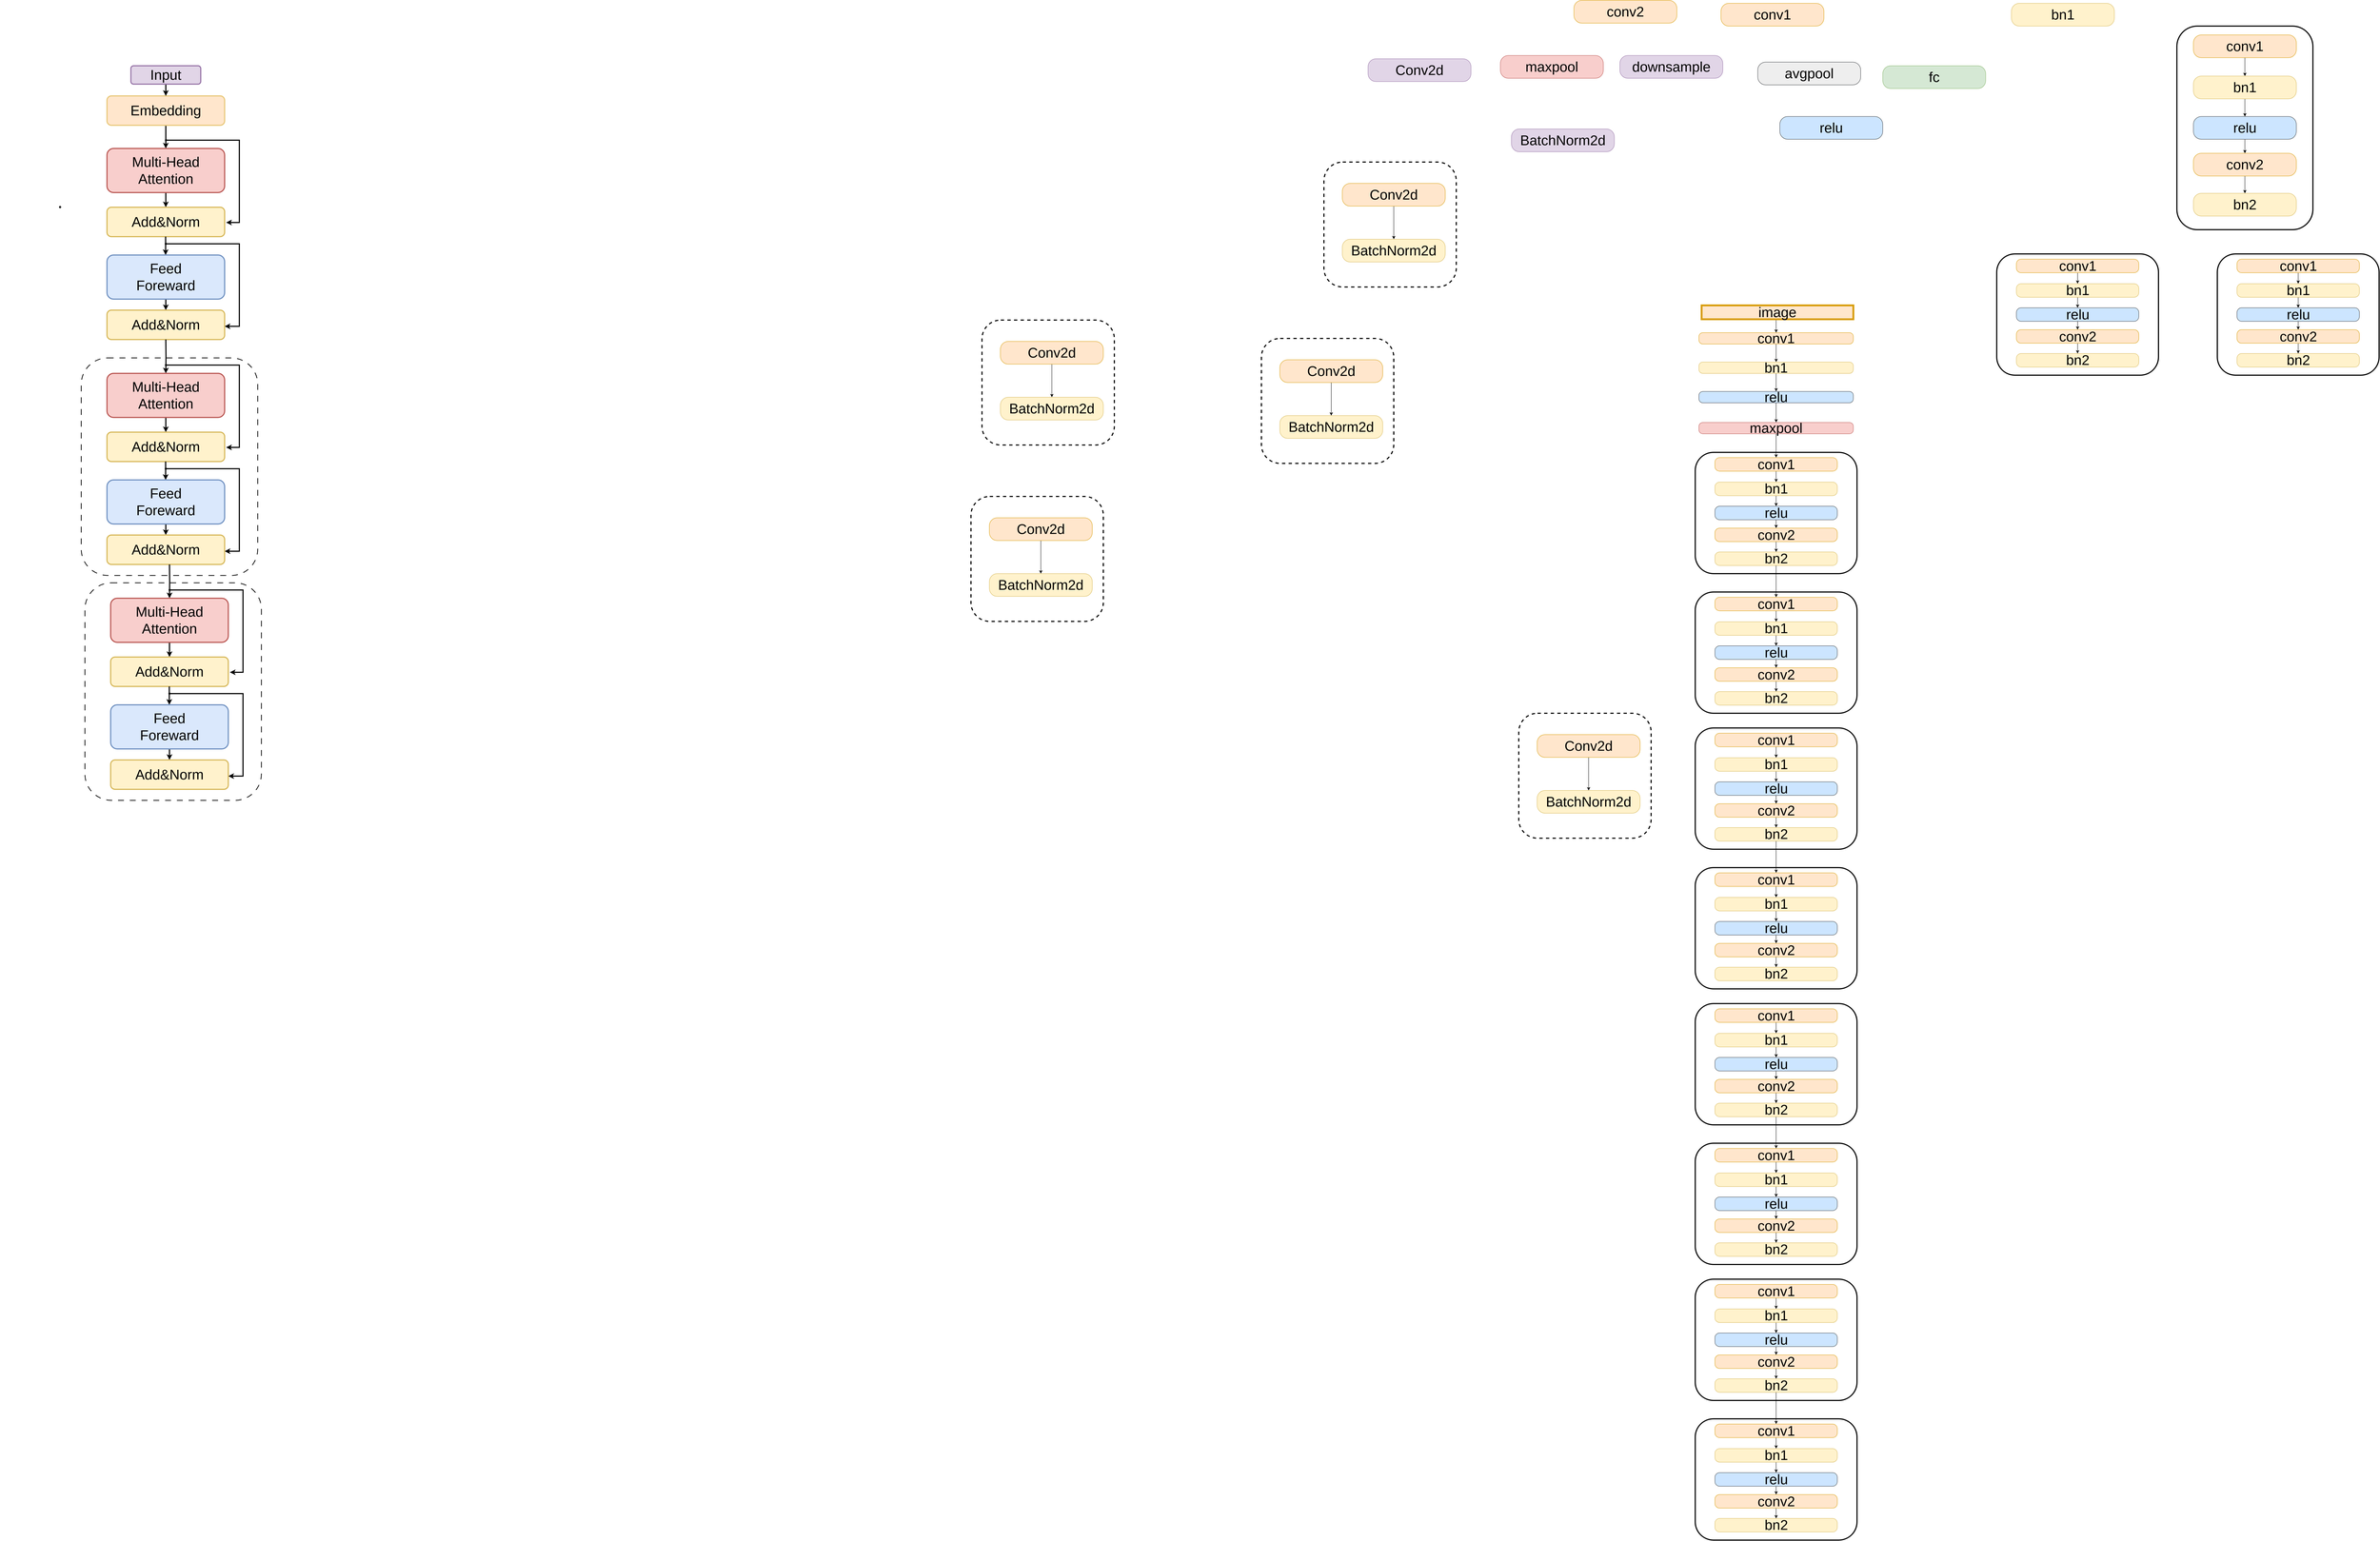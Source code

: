 <mxfile version="24.3.1" type="github">
  <diagram name="第 1 页" id="eT-_RRco7i_QiBPB95Gz">
    <mxGraphModel dx="4609" dy="2440" grid="1" gridSize="10" guides="1" tooltips="1" connect="1" arrows="1" fold="1" page="1" pageScale="1" pageWidth="10000" pageHeight="100000" math="0" shadow="0">
      <root>
        <mxCell id="0" />
        <mxCell id="1" parent="0" />
        <mxCell id="A3ckSOYQQGKbFQRG7E-9-24" value="" style="rounded=1;whiteSpace=wrap;html=1;fillColor=none;strokeWidth=2;dashed=1;dashPattern=8 8;" parent="1" vertex="1">
          <mxGeometry x="690" y="1103" width="480" height="592" as="geometry" />
        </mxCell>
        <mxCell id="3-QKMSvpxjSs46W9_JY8-30" value="" style="rounded=1;whiteSpace=wrap;html=1;fillColor=none;strokeWidth=3;" parent="1" vertex="1">
          <mxGeometry x="6390" y="200" width="370" height="554" as="geometry" />
        </mxCell>
        <mxCell id="3-QKMSvpxjSs46W9_JY8-1" value="" style="rounded=1;whiteSpace=wrap;html=1;fillColor=none;strokeWidth=3;dashed=1;" parent="1" vertex="1">
          <mxGeometry x="4070" y="570" width="360" height="340" as="geometry" />
        </mxCell>
        <mxCell id="3-QKMSvpxjSs46W9_JY8-14" value="&lt;font style=&quot;font-size: 38px;&quot;&gt;conv1&lt;/font&gt;" style="rounded=1;whiteSpace=wrap;html=1;fillColor=#ffe6cc;strokeColor=#d79b00;arcSize=35;rotation=0;" parent="1" vertex="1">
          <mxGeometry x="5150" y="138" width="280" height="62" as="geometry" />
        </mxCell>
        <mxCell id="3-QKMSvpxjSs46W9_JY8-18" value="&lt;font style=&quot;font-size: 38px;&quot;&gt;conv2&lt;/font&gt;" style="rounded=1;whiteSpace=wrap;html=1;fillColor=#ffe6cc;strokeColor=#d79b00;arcSize=35;rotation=0;" parent="1" vertex="1">
          <mxGeometry x="4750" y="130" width="280" height="62" as="geometry" />
        </mxCell>
        <mxCell id="3-QKMSvpxjSs46W9_JY8-19" value="&lt;span style=&quot;font-size: 38px;&quot;&gt;bn1&lt;/span&gt;" style="rounded=1;whiteSpace=wrap;html=1;fillColor=#fff2cc;strokeColor=#d6b656;arcSize=35;rotation=0;" parent="1" vertex="1">
          <mxGeometry x="5940" y="138" width="280" height="62" as="geometry" />
        </mxCell>
        <mxCell id="3-QKMSvpxjSs46W9_JY8-20" value="&lt;span style=&quot;font-size: 38px;&quot;&gt;bn2&lt;/span&gt;" style="rounded=1;whiteSpace=wrap;html=1;fillColor=#fff2cc;strokeColor=#d6b656;arcSize=35;rotation=0;" parent="1" vertex="1">
          <mxGeometry x="6435" y="655" width="280" height="62" as="geometry" />
        </mxCell>
        <mxCell id="3-QKMSvpxjSs46W9_JY8-22" value="&lt;span style=&quot;font-size: 38px;&quot;&gt;maxpool&lt;/span&gt;" style="rounded=1;whiteSpace=wrap;html=1;fillColor=#f8cecc;strokeColor=#b85450;arcSize=35;rotation=0;" parent="1" vertex="1">
          <mxGeometry x="4550" y="280" width="280" height="62" as="geometry" />
        </mxCell>
        <mxCell id="3-QKMSvpxjSs46W9_JY8-24" value="&lt;font style=&quot;font-size: 38px;&quot;&gt;downsample&lt;/font&gt;" style="rounded=1;whiteSpace=wrap;html=1;fillColor=#e1d5e7;strokeColor=#9673a6;arcSize=35;rotation=0;" parent="1" vertex="1">
          <mxGeometry x="4875" y="280" width="280" height="62" as="geometry" />
        </mxCell>
        <mxCell id="3-QKMSvpxjSs46W9_JY8-29" style="edgeStyle=orthogonalEdgeStyle;rounded=0;orthogonalLoop=1;jettySize=auto;html=1;exitX=0.5;exitY=1;exitDx=0;exitDy=0;entryX=0.5;entryY=0;entryDx=0;entryDy=0;fontFamily=Helvetica;fontSize=12;fontColor=default;" parent="1" source="3-QKMSvpxjSs46W9_JY8-25" target="3-QKMSvpxjSs46W9_JY8-26" edge="1">
          <mxGeometry relative="1" as="geometry" />
        </mxCell>
        <mxCell id="3-QKMSvpxjSs46W9_JY8-25" value="&lt;span style=&quot;font-size: 38px;&quot;&gt;Conv2d&lt;/span&gt;" style="rounded=1;whiteSpace=wrap;html=1;fillColor=#ffe6cc;strokeColor=#d79b00;arcSize=35;rotation=0;" parent="1" vertex="1">
          <mxGeometry x="4120" y="628" width="280" height="62" as="geometry" />
        </mxCell>
        <mxCell id="3-QKMSvpxjSs46W9_JY8-26" value="&lt;span style=&quot;font-size: 38px;&quot;&gt;BatchNorm2d&lt;/span&gt;" style="rounded=1;whiteSpace=wrap;html=1;fillColor=#fff2cc;strokeColor=#d6b656;arcSize=35;rotation=0;" parent="1" vertex="1">
          <mxGeometry x="4120" y="780" width="280" height="62" as="geometry" />
        </mxCell>
        <mxCell id="3-QKMSvpxjSs46W9_JY8-27" value="&lt;span style=&quot;font-size: 38px;&quot;&gt;avgpool&lt;/span&gt;" style="rounded=1;whiteSpace=wrap;html=1;fillColor=#eeeeee;strokeColor=#36393d;arcSize=35;rotation=0;" parent="1" vertex="1">
          <mxGeometry x="5250" y="298" width="280" height="62" as="geometry" />
        </mxCell>
        <mxCell id="3-QKMSvpxjSs46W9_JY8-28" value="&lt;span style=&quot;font-size: 38px;&quot;&gt;fc&lt;/span&gt;" style="rounded=1;whiteSpace=wrap;html=1;fillColor=#d5e8d4;strokeColor=#82b366;arcSize=35;rotation=0;" parent="1" vertex="1">
          <mxGeometry x="5590" y="308" width="280" height="62" as="geometry" />
        </mxCell>
        <mxCell id="3-QKMSvpxjSs46W9_JY8-33" value="&lt;span style=&quot;font-size: 38px;&quot;&gt;Conv2d&lt;/span&gt;" style="rounded=1;whiteSpace=wrap;html=1;fillColor=#e1d5e7;strokeColor=#9673a6;arcSize=35;rotation=0;" parent="1" vertex="1">
          <mxGeometry x="4190" y="289" width="280" height="62" as="geometry" />
        </mxCell>
        <mxCell id="3-QKMSvpxjSs46W9_JY8-34" value="&lt;span style=&quot;font-size: 38px;&quot;&gt;BatchNorm2d&lt;/span&gt;" style="rounded=1;whiteSpace=wrap;html=1;fillColor=#e1d5e7;strokeColor=#9673a6;arcSize=35;rotation=0;" parent="1" vertex="1">
          <mxGeometry x="4580" y="480" width="280" height="62" as="geometry" />
        </mxCell>
        <mxCell id="3-QKMSvpxjSs46W9_JY8-38" style="edgeStyle=orthogonalEdgeStyle;rounded=0;orthogonalLoop=1;jettySize=auto;html=1;exitX=0.5;exitY=1;exitDx=0;exitDy=0;entryX=0.5;entryY=0;entryDx=0;entryDy=0;fontFamily=Helvetica;fontSize=12;fontColor=default;" parent="1" source="3-QKMSvpxjSs46W9_JY8-35" target="3-QKMSvpxjSs46W9_JY8-36" edge="1">
          <mxGeometry relative="1" as="geometry" />
        </mxCell>
        <mxCell id="3-QKMSvpxjSs46W9_JY8-35" value="&lt;font style=&quot;font-size: 38px;&quot;&gt;conv1&lt;/font&gt;" style="rounded=1;whiteSpace=wrap;html=1;fillColor=#ffe6cc;strokeColor=#d79b00;arcSize=35;rotation=0;" parent="1" vertex="1">
          <mxGeometry x="6435" y="224" width="280" height="62" as="geometry" />
        </mxCell>
        <mxCell id="3-QKMSvpxjSs46W9_JY8-42" style="edgeStyle=orthogonalEdgeStyle;rounded=0;orthogonalLoop=1;jettySize=auto;html=1;exitX=0.5;exitY=1;exitDx=0;exitDy=0;entryX=0.5;entryY=0;entryDx=0;entryDy=0;fontFamily=Helvetica;fontSize=12;fontColor=default;" parent="1" source="3-QKMSvpxjSs46W9_JY8-36" target="3-QKMSvpxjSs46W9_JY8-41" edge="1">
          <mxGeometry relative="1" as="geometry" />
        </mxCell>
        <mxCell id="3-QKMSvpxjSs46W9_JY8-36" value="&lt;span style=&quot;font-size: 38px;&quot;&gt;bn1&lt;/span&gt;" style="rounded=1;whiteSpace=wrap;html=1;fillColor=#fff2cc;strokeColor=#d6b656;arcSize=35;rotation=0;" parent="1" vertex="1">
          <mxGeometry x="6435" y="336" width="280" height="62" as="geometry" />
        </mxCell>
        <mxCell id="3-QKMSvpxjSs46W9_JY8-40" style="edgeStyle=orthogonalEdgeStyle;rounded=0;orthogonalLoop=1;jettySize=auto;html=1;exitX=0.5;exitY=1;exitDx=0;exitDy=0;entryX=0.5;entryY=0;entryDx=0;entryDy=0;fontFamily=Helvetica;fontSize=12;fontColor=default;" parent="1" source="3-QKMSvpxjSs46W9_JY8-37" target="3-QKMSvpxjSs46W9_JY8-20" edge="1">
          <mxGeometry relative="1" as="geometry" />
        </mxCell>
        <mxCell id="3-QKMSvpxjSs46W9_JY8-37" value="&lt;font style=&quot;font-size: 38px;&quot;&gt;conv2&lt;/font&gt;" style="rounded=1;whiteSpace=wrap;html=1;fillColor=#ffe6cc;strokeColor=#d79b00;arcSize=35;rotation=0;" parent="1" vertex="1">
          <mxGeometry x="6435" y="546" width="280" height="62" as="geometry" />
        </mxCell>
        <mxCell id="3-QKMSvpxjSs46W9_JY8-43" style="edgeStyle=orthogonalEdgeStyle;rounded=0;orthogonalLoop=1;jettySize=auto;html=1;exitX=0.5;exitY=1;exitDx=0;exitDy=0;entryX=0.5;entryY=0;entryDx=0;entryDy=0;fontFamily=Helvetica;fontSize=12;fontColor=default;" parent="1" source="3-QKMSvpxjSs46W9_JY8-41" target="3-QKMSvpxjSs46W9_JY8-37" edge="1">
          <mxGeometry relative="1" as="geometry" />
        </mxCell>
        <mxCell id="3-QKMSvpxjSs46W9_JY8-41" value="&lt;span style=&quot;font-size: 38px;&quot;&gt;relu&lt;/span&gt;" style="rounded=1;whiteSpace=wrap;html=1;fillColor=#cce5ff;strokeColor=#36393d;arcSize=35;rotation=0;" parent="1" vertex="1">
          <mxGeometry x="6435" y="446" width="280" height="62" as="geometry" />
        </mxCell>
        <mxCell id="3-QKMSvpxjSs46W9_JY8-54" value="" style="group" parent="1" vertex="1" connectable="0">
          <mxGeometry x="5900" y="820" width="440" height="330" as="geometry" />
        </mxCell>
        <mxCell id="3-QKMSvpxjSs46W9_JY8-44" value="" style="rounded=1;whiteSpace=wrap;html=1;fillColor=none;strokeWidth=3;" parent="3-QKMSvpxjSs46W9_JY8-54" vertex="1">
          <mxGeometry width="440.0" height="330" as="geometry" />
        </mxCell>
        <mxCell id="3-QKMSvpxjSs46W9_JY8-45" value="&lt;span style=&quot;font-size: 38px;&quot;&gt;bn2&lt;/span&gt;" style="rounded=1;whiteSpace=wrap;html=1;fillColor=#fff2cc;strokeColor=#d6b656;arcSize=35;rotation=0;" parent="3-QKMSvpxjSs46W9_JY8-54" vertex="1">
          <mxGeometry x="53.514" y="271.029" width="332.973" height="36.931" as="geometry" />
        </mxCell>
        <mxCell id="3-QKMSvpxjSs46W9_JY8-46" style="edgeStyle=orthogonalEdgeStyle;rounded=0;orthogonalLoop=1;jettySize=auto;html=1;exitX=0.5;exitY=1;exitDx=0;exitDy=0;entryX=0.5;entryY=0;entryDx=0;entryDy=0;fontFamily=Helvetica;fontSize=12;fontColor=default;" parent="3-QKMSvpxjSs46W9_JY8-54" source="3-QKMSvpxjSs46W9_JY8-47" target="3-QKMSvpxjSs46W9_JY8-49" edge="1">
          <mxGeometry relative="1" as="geometry" />
        </mxCell>
        <mxCell id="3-QKMSvpxjSs46W9_JY8-47" value="&lt;font style=&quot;font-size: 38px;&quot;&gt;conv1&lt;/font&gt;" style="rounded=1;whiteSpace=wrap;html=1;fillColor=#ffe6cc;strokeColor=#d79b00;arcSize=35;rotation=0;" parent="3-QKMSvpxjSs46W9_JY8-54" vertex="1">
          <mxGeometry x="53.514" y="14.296" width="332.973" height="36.931" as="geometry" />
        </mxCell>
        <mxCell id="3-QKMSvpxjSs46W9_JY8-48" style="edgeStyle=orthogonalEdgeStyle;rounded=0;orthogonalLoop=1;jettySize=auto;html=1;exitX=0.5;exitY=1;exitDx=0;exitDy=0;entryX=0.5;entryY=0;entryDx=0;entryDy=0;fontFamily=Helvetica;fontSize=12;fontColor=default;" parent="3-QKMSvpxjSs46W9_JY8-54" source="3-QKMSvpxjSs46W9_JY8-49" target="3-QKMSvpxjSs46W9_JY8-53" edge="1">
          <mxGeometry relative="1" as="geometry" />
        </mxCell>
        <mxCell id="3-QKMSvpxjSs46W9_JY8-49" value="&lt;span style=&quot;font-size: 38px;&quot;&gt;bn1&lt;/span&gt;" style="rounded=1;whiteSpace=wrap;html=1;fillColor=#fff2cc;strokeColor=#d6b656;arcSize=35;rotation=0;" parent="3-QKMSvpxjSs46W9_JY8-54" vertex="1">
          <mxGeometry x="53.514" y="81.011" width="332.973" height="36.931" as="geometry" />
        </mxCell>
        <mxCell id="3-QKMSvpxjSs46W9_JY8-50" style="edgeStyle=orthogonalEdgeStyle;rounded=0;orthogonalLoop=1;jettySize=auto;html=1;exitX=0.5;exitY=1;exitDx=0;exitDy=0;entryX=0.5;entryY=0;entryDx=0;entryDy=0;fontFamily=Helvetica;fontSize=12;fontColor=default;" parent="3-QKMSvpxjSs46W9_JY8-54" source="3-QKMSvpxjSs46W9_JY8-51" target="3-QKMSvpxjSs46W9_JY8-45" edge="1">
          <mxGeometry relative="1" as="geometry" />
        </mxCell>
        <mxCell id="3-QKMSvpxjSs46W9_JY8-51" value="&lt;font style=&quot;font-size: 38px;&quot;&gt;conv2&lt;/font&gt;" style="rounded=1;whiteSpace=wrap;html=1;fillColor=#ffe6cc;strokeColor=#d79b00;arcSize=35;rotation=0;" parent="3-QKMSvpxjSs46W9_JY8-54" vertex="1">
          <mxGeometry x="53.514" y="206.101" width="332.973" height="36.931" as="geometry" />
        </mxCell>
        <mxCell id="3-QKMSvpxjSs46W9_JY8-52" style="edgeStyle=orthogonalEdgeStyle;rounded=0;orthogonalLoop=1;jettySize=auto;html=1;exitX=0.5;exitY=1;exitDx=0;exitDy=0;entryX=0.5;entryY=0;entryDx=0;entryDy=0;fontFamily=Helvetica;fontSize=12;fontColor=default;" parent="3-QKMSvpxjSs46W9_JY8-54" source="3-QKMSvpxjSs46W9_JY8-53" target="3-QKMSvpxjSs46W9_JY8-51" edge="1">
          <mxGeometry relative="1" as="geometry" />
        </mxCell>
        <mxCell id="3-QKMSvpxjSs46W9_JY8-53" value="&lt;span style=&quot;font-size: 38px;&quot;&gt;relu&lt;/span&gt;" style="rounded=1;whiteSpace=wrap;html=1;fillColor=#cce5ff;strokeColor=#36393d;arcSize=35;rotation=0;" parent="3-QKMSvpxjSs46W9_JY8-54" vertex="1">
          <mxGeometry x="53.514" y="146.534" width="332.973" height="36.931" as="geometry" />
        </mxCell>
        <mxCell id="3-QKMSvpxjSs46W9_JY8-56" value="" style="group" parent="1" vertex="1" connectable="0">
          <mxGeometry x="6500" y="820" width="440" height="330" as="geometry" />
        </mxCell>
        <mxCell id="3-QKMSvpxjSs46W9_JY8-57" value="" style="rounded=1;whiteSpace=wrap;html=1;fillColor=none;strokeWidth=3;" parent="3-QKMSvpxjSs46W9_JY8-56" vertex="1">
          <mxGeometry width="440.0" height="330" as="geometry" />
        </mxCell>
        <mxCell id="3-QKMSvpxjSs46W9_JY8-58" value="&lt;span style=&quot;font-size: 38px;&quot;&gt;bn2&lt;/span&gt;" style="rounded=1;whiteSpace=wrap;html=1;fillColor=#fff2cc;strokeColor=#d6b656;arcSize=35;rotation=0;" parent="3-QKMSvpxjSs46W9_JY8-56" vertex="1">
          <mxGeometry x="53.514" y="271.029" width="332.973" height="36.931" as="geometry" />
        </mxCell>
        <mxCell id="3-QKMSvpxjSs46W9_JY8-59" style="edgeStyle=orthogonalEdgeStyle;rounded=0;orthogonalLoop=1;jettySize=auto;html=1;exitX=0.5;exitY=1;exitDx=0;exitDy=0;entryX=0.5;entryY=0;entryDx=0;entryDy=0;fontFamily=Helvetica;fontSize=12;fontColor=default;" parent="3-QKMSvpxjSs46W9_JY8-56" source="3-QKMSvpxjSs46W9_JY8-60" target="3-QKMSvpxjSs46W9_JY8-62" edge="1">
          <mxGeometry relative="1" as="geometry" />
        </mxCell>
        <mxCell id="3-QKMSvpxjSs46W9_JY8-60" value="&lt;font style=&quot;font-size: 38px;&quot;&gt;conv1&lt;/font&gt;" style="rounded=1;whiteSpace=wrap;html=1;fillColor=#ffe6cc;strokeColor=#d79b00;arcSize=35;rotation=0;" parent="3-QKMSvpxjSs46W9_JY8-56" vertex="1">
          <mxGeometry x="53.514" y="14.296" width="332.973" height="36.931" as="geometry" />
        </mxCell>
        <mxCell id="3-QKMSvpxjSs46W9_JY8-61" style="edgeStyle=orthogonalEdgeStyle;rounded=0;orthogonalLoop=1;jettySize=auto;html=1;exitX=0.5;exitY=1;exitDx=0;exitDy=0;entryX=0.5;entryY=0;entryDx=0;entryDy=0;fontFamily=Helvetica;fontSize=12;fontColor=default;" parent="3-QKMSvpxjSs46W9_JY8-56" source="3-QKMSvpxjSs46W9_JY8-62" target="3-QKMSvpxjSs46W9_JY8-66" edge="1">
          <mxGeometry relative="1" as="geometry" />
        </mxCell>
        <mxCell id="3-QKMSvpxjSs46W9_JY8-62" value="&lt;span style=&quot;font-size: 38px;&quot;&gt;bn1&lt;/span&gt;" style="rounded=1;whiteSpace=wrap;html=1;fillColor=#fff2cc;strokeColor=#d6b656;arcSize=35;rotation=0;" parent="3-QKMSvpxjSs46W9_JY8-56" vertex="1">
          <mxGeometry x="53.514" y="81.011" width="332.973" height="36.931" as="geometry" />
        </mxCell>
        <mxCell id="3-QKMSvpxjSs46W9_JY8-63" style="edgeStyle=orthogonalEdgeStyle;rounded=0;orthogonalLoop=1;jettySize=auto;html=1;exitX=0.5;exitY=1;exitDx=0;exitDy=0;entryX=0.5;entryY=0;entryDx=0;entryDy=0;fontFamily=Helvetica;fontSize=12;fontColor=default;" parent="3-QKMSvpxjSs46W9_JY8-56" source="3-QKMSvpxjSs46W9_JY8-64" target="3-QKMSvpxjSs46W9_JY8-58" edge="1">
          <mxGeometry relative="1" as="geometry" />
        </mxCell>
        <mxCell id="3-QKMSvpxjSs46W9_JY8-64" value="&lt;font style=&quot;font-size: 38px;&quot;&gt;conv2&lt;/font&gt;" style="rounded=1;whiteSpace=wrap;html=1;fillColor=#ffe6cc;strokeColor=#d79b00;arcSize=35;rotation=0;" parent="3-QKMSvpxjSs46W9_JY8-56" vertex="1">
          <mxGeometry x="53.514" y="206.101" width="332.973" height="36.931" as="geometry" />
        </mxCell>
        <mxCell id="3-QKMSvpxjSs46W9_JY8-65" style="edgeStyle=orthogonalEdgeStyle;rounded=0;orthogonalLoop=1;jettySize=auto;html=1;exitX=0.5;exitY=1;exitDx=0;exitDy=0;entryX=0.5;entryY=0;entryDx=0;entryDy=0;fontFamily=Helvetica;fontSize=12;fontColor=default;" parent="3-QKMSvpxjSs46W9_JY8-56" source="3-QKMSvpxjSs46W9_JY8-66" target="3-QKMSvpxjSs46W9_JY8-64" edge="1">
          <mxGeometry relative="1" as="geometry" />
        </mxCell>
        <mxCell id="3-QKMSvpxjSs46W9_JY8-66" value="&lt;span style=&quot;font-size: 38px;&quot;&gt;relu&lt;/span&gt;" style="rounded=1;whiteSpace=wrap;html=1;fillColor=#cce5ff;strokeColor=#36393d;arcSize=35;rotation=0;" parent="3-QKMSvpxjSs46W9_JY8-56" vertex="1">
          <mxGeometry x="53.514" y="146.534" width="332.973" height="36.931" as="geometry" />
        </mxCell>
        <mxCell id="3-QKMSvpxjSs46W9_JY8-70" value="&lt;span style=&quot;font-size: 38px;&quot;&gt;relu&lt;/span&gt;" style="rounded=1;whiteSpace=wrap;html=1;fillColor=#cce5ff;strokeColor=#36393d;arcSize=35;rotation=0;" parent="1" vertex="1">
          <mxGeometry x="5310" y="446" width="280" height="62" as="geometry" />
        </mxCell>
        <mxCell id="3-QKMSvpxjSs46W9_JY8-78" value="" style="group;rotation=0;" parent="1" vertex="1" connectable="0">
          <mxGeometry x="5090" y="960" width="420" height="350" as="geometry" />
        </mxCell>
        <mxCell id="3-QKMSvpxjSs46W9_JY8-73" style="edgeStyle=orthogonalEdgeStyle;rounded=0;orthogonalLoop=1;jettySize=auto;html=1;exitX=0.5;exitY=1;exitDx=0;exitDy=0;fontFamily=Helvetica;fontSize=12;fontColor=default;" parent="3-QKMSvpxjSs46W9_JY8-78" source="3-QKMSvpxjSs46W9_JY8-68" target="3-QKMSvpxjSs46W9_JY8-69" edge="1">
          <mxGeometry relative="1" as="geometry" />
        </mxCell>
        <mxCell id="3-QKMSvpxjSs46W9_JY8-68" value="&lt;font style=&quot;font-size: 38px;&quot;&gt;conv1&lt;/font&gt;" style="rounded=1;whiteSpace=wrap;html=1;fillColor=#ffe6cc;strokeColor=#d79b00;arcSize=35;rotation=0;" parent="3-QKMSvpxjSs46W9_JY8-78" vertex="1">
          <mxGeometry y="74.286" width="420.0" height="30.912" as="geometry" />
        </mxCell>
        <mxCell id="3-QKMSvpxjSs46W9_JY8-74" style="edgeStyle=orthogonalEdgeStyle;rounded=0;orthogonalLoop=1;jettySize=auto;html=1;exitX=0.5;exitY=1;exitDx=0;exitDy=0;fontFamily=Helvetica;fontSize=12;fontColor=default;" parent="3-QKMSvpxjSs46W9_JY8-78" source="3-QKMSvpxjSs46W9_JY8-69" target="3-QKMSvpxjSs46W9_JY8-71" edge="1">
          <mxGeometry relative="1" as="geometry" />
        </mxCell>
        <mxCell id="3-QKMSvpxjSs46W9_JY8-69" value="&lt;span style=&quot;font-size: 38px;&quot;&gt;bn1&lt;/span&gt;" style="rounded=1;whiteSpace=wrap;html=1;fillColor=#fff2cc;strokeColor=#d6b656;arcSize=35;rotation=0;" parent="3-QKMSvpxjSs46W9_JY8-78" vertex="1">
          <mxGeometry y="154.286" width="420.0" height="30.912" as="geometry" />
        </mxCell>
        <mxCell id="3-QKMSvpxjSs46W9_JY8-75" style="edgeStyle=orthogonalEdgeStyle;rounded=0;orthogonalLoop=1;jettySize=auto;html=1;exitX=0.5;exitY=1;exitDx=0;exitDy=0;fontFamily=Helvetica;fontSize=12;fontColor=default;" parent="3-QKMSvpxjSs46W9_JY8-78" source="3-QKMSvpxjSs46W9_JY8-71" target="3-QKMSvpxjSs46W9_JY8-72" edge="1">
          <mxGeometry relative="1" as="geometry" />
        </mxCell>
        <mxCell id="3-QKMSvpxjSs46W9_JY8-71" value="&lt;span style=&quot;font-size: 38px;&quot;&gt;relu&lt;/span&gt;" style="rounded=1;whiteSpace=wrap;html=1;fillColor=#cce5ff;strokeColor=#36393d;arcSize=35;rotation=0;" parent="3-QKMSvpxjSs46W9_JY8-78" vertex="1">
          <mxGeometry y="234.286" width="420.0" height="30.912" as="geometry" />
        </mxCell>
        <mxCell id="3-QKMSvpxjSs46W9_JY8-72" value="&lt;span style=&quot;font-size: 38px;&quot;&gt;maxpool&lt;/span&gt;" style="rounded=1;whiteSpace=wrap;html=1;fillColor=#f8cecc;strokeColor=#b85450;arcSize=35;rotation=0;" parent="3-QKMSvpxjSs46W9_JY8-78" vertex="1">
          <mxGeometry y="318.571" width="420.0" height="30.912" as="geometry" />
        </mxCell>
        <mxCell id="3-QKMSvpxjSs46W9_JY8-77" style="edgeStyle=orthogonalEdgeStyle;rounded=0;orthogonalLoop=1;jettySize=auto;html=1;exitX=0.5;exitY=1;exitDx=0;exitDy=0;entryX=0.5;entryY=0;entryDx=0;entryDy=0;fontFamily=Helvetica;fontSize=12;fontColor=default;" parent="3-QKMSvpxjSs46W9_JY8-78" source="3-QKMSvpxjSs46W9_JY8-76" target="3-QKMSvpxjSs46W9_JY8-68" edge="1">
          <mxGeometry relative="1" as="geometry" />
        </mxCell>
        <mxCell id="3-QKMSvpxjSs46W9_JY8-76" value="&lt;font style=&quot;font-size: 38px;&quot;&gt;image&lt;/font&gt;" style="rounded=0;whiteSpace=wrap;html=1;strokeColor=#d79b00;align=center;verticalAlign=middle;arcSize=35;fontFamily=Helvetica;fontSize=12;fontColor=default;fillColor=#ffe6cc;strokeWidth=5;rotation=0;" parent="3-QKMSvpxjSs46W9_JY8-78" vertex="1">
          <mxGeometry x="7.3" width="412.7" height="37.838" as="geometry" />
        </mxCell>
        <mxCell id="3-QKMSvpxjSs46W9_JY8-90" style="edgeStyle=orthogonalEdgeStyle;rounded=0;orthogonalLoop=1;jettySize=auto;html=1;exitX=0.5;exitY=1;exitDx=0;exitDy=0;entryX=0.5;entryY=0;entryDx=0;entryDy=0;fontFamily=Helvetica;fontSize=12;fontColor=default;" parent="1" source="3-QKMSvpxjSs46W9_JY8-72" target="3-QKMSvpxjSs46W9_JY8-83" edge="1">
          <mxGeometry relative="1" as="geometry" />
        </mxCell>
        <mxCell id="3-QKMSvpxjSs46W9_JY8-103" value="" style="group" parent="1" vertex="1" connectable="0">
          <mxGeometry x="5080" y="1360" width="440" height="710" as="geometry" />
        </mxCell>
        <mxCell id="3-QKMSvpxjSs46W9_JY8-79" value="" style="group" parent="3-QKMSvpxjSs46W9_JY8-103" vertex="1" connectable="0">
          <mxGeometry width="440" height="330" as="geometry" />
        </mxCell>
        <mxCell id="3-QKMSvpxjSs46W9_JY8-80" value="" style="rounded=1;whiteSpace=wrap;html=1;fillColor=none;strokeWidth=3;" parent="3-QKMSvpxjSs46W9_JY8-79" vertex="1">
          <mxGeometry width="440.0" height="330" as="geometry" />
        </mxCell>
        <mxCell id="3-QKMSvpxjSs46W9_JY8-81" value="&lt;span style=&quot;font-size: 38px;&quot;&gt;bn2&lt;/span&gt;" style="rounded=1;whiteSpace=wrap;html=1;fillColor=#fff2cc;strokeColor=#d6b656;arcSize=35;rotation=0;" parent="3-QKMSvpxjSs46W9_JY8-79" vertex="1">
          <mxGeometry x="53.514" y="271.029" width="332.973" height="36.931" as="geometry" />
        </mxCell>
        <mxCell id="3-QKMSvpxjSs46W9_JY8-82" style="edgeStyle=orthogonalEdgeStyle;rounded=0;orthogonalLoop=1;jettySize=auto;html=1;exitX=0.5;exitY=1;exitDx=0;exitDy=0;entryX=0.5;entryY=0;entryDx=0;entryDy=0;fontFamily=Helvetica;fontSize=12;fontColor=default;" parent="3-QKMSvpxjSs46W9_JY8-79" source="3-QKMSvpxjSs46W9_JY8-83" target="3-QKMSvpxjSs46W9_JY8-85" edge="1">
          <mxGeometry relative="1" as="geometry" />
        </mxCell>
        <mxCell id="3-QKMSvpxjSs46W9_JY8-83" value="&lt;font style=&quot;font-size: 38px;&quot;&gt;conv1&lt;/font&gt;" style="rounded=1;whiteSpace=wrap;html=1;fillColor=#ffe6cc;strokeColor=#d79b00;arcSize=35;rotation=0;" parent="3-QKMSvpxjSs46W9_JY8-79" vertex="1">
          <mxGeometry x="53.514" y="14.296" width="332.973" height="36.931" as="geometry" />
        </mxCell>
        <mxCell id="3-QKMSvpxjSs46W9_JY8-84" style="edgeStyle=orthogonalEdgeStyle;rounded=0;orthogonalLoop=1;jettySize=auto;html=1;exitX=0.5;exitY=1;exitDx=0;exitDy=0;entryX=0.5;entryY=0;entryDx=0;entryDy=0;fontFamily=Helvetica;fontSize=12;fontColor=default;" parent="3-QKMSvpxjSs46W9_JY8-79" source="3-QKMSvpxjSs46W9_JY8-85" target="3-QKMSvpxjSs46W9_JY8-89" edge="1">
          <mxGeometry relative="1" as="geometry" />
        </mxCell>
        <mxCell id="3-QKMSvpxjSs46W9_JY8-85" value="&lt;span style=&quot;font-size: 38px;&quot;&gt;bn1&lt;/span&gt;" style="rounded=1;whiteSpace=wrap;html=1;fillColor=#fff2cc;strokeColor=#d6b656;arcSize=35;rotation=0;" parent="3-QKMSvpxjSs46W9_JY8-79" vertex="1">
          <mxGeometry x="53.514" y="81.011" width="332.973" height="36.931" as="geometry" />
        </mxCell>
        <mxCell id="3-QKMSvpxjSs46W9_JY8-86" style="edgeStyle=orthogonalEdgeStyle;rounded=0;orthogonalLoop=1;jettySize=auto;html=1;exitX=0.5;exitY=1;exitDx=0;exitDy=0;entryX=0.5;entryY=0;entryDx=0;entryDy=0;fontFamily=Helvetica;fontSize=12;fontColor=default;" parent="3-QKMSvpxjSs46W9_JY8-79" source="3-QKMSvpxjSs46W9_JY8-87" target="3-QKMSvpxjSs46W9_JY8-81" edge="1">
          <mxGeometry relative="1" as="geometry" />
        </mxCell>
        <mxCell id="3-QKMSvpxjSs46W9_JY8-87" value="&lt;font style=&quot;font-size: 38px;&quot;&gt;conv2&lt;/font&gt;" style="rounded=1;whiteSpace=wrap;html=1;fillColor=#ffe6cc;strokeColor=#d79b00;arcSize=35;rotation=0;" parent="3-QKMSvpxjSs46W9_JY8-79" vertex="1">
          <mxGeometry x="53.514" y="206.101" width="332.973" height="36.931" as="geometry" />
        </mxCell>
        <mxCell id="3-QKMSvpxjSs46W9_JY8-88" style="edgeStyle=orthogonalEdgeStyle;rounded=0;orthogonalLoop=1;jettySize=auto;html=1;exitX=0.5;exitY=1;exitDx=0;exitDy=0;entryX=0.5;entryY=0;entryDx=0;entryDy=0;fontFamily=Helvetica;fontSize=12;fontColor=default;" parent="3-QKMSvpxjSs46W9_JY8-79" source="3-QKMSvpxjSs46W9_JY8-89" target="3-QKMSvpxjSs46W9_JY8-87" edge="1">
          <mxGeometry relative="1" as="geometry" />
        </mxCell>
        <mxCell id="3-QKMSvpxjSs46W9_JY8-89" value="&lt;span style=&quot;font-size: 38px;&quot;&gt;relu&lt;/span&gt;" style="rounded=1;whiteSpace=wrap;html=1;fillColor=#cce5ff;strokeColor=#36393d;arcSize=35;rotation=0;" parent="3-QKMSvpxjSs46W9_JY8-79" vertex="1">
          <mxGeometry x="53.514" y="146.534" width="332.973" height="36.931" as="geometry" />
        </mxCell>
        <mxCell id="3-QKMSvpxjSs46W9_JY8-91" value="" style="group" parent="3-QKMSvpxjSs46W9_JY8-103" vertex="1" connectable="0">
          <mxGeometry y="380" width="440" height="330" as="geometry" />
        </mxCell>
        <mxCell id="3-QKMSvpxjSs46W9_JY8-92" value="" style="rounded=1;whiteSpace=wrap;html=1;fillColor=none;strokeWidth=3;" parent="3-QKMSvpxjSs46W9_JY8-91" vertex="1">
          <mxGeometry width="440.0" height="330" as="geometry" />
        </mxCell>
        <mxCell id="3-QKMSvpxjSs46W9_JY8-93" value="&lt;span style=&quot;font-size: 38px;&quot;&gt;bn2&lt;/span&gt;" style="rounded=1;whiteSpace=wrap;html=1;fillColor=#fff2cc;strokeColor=#d6b656;arcSize=35;rotation=0;" parent="3-QKMSvpxjSs46W9_JY8-91" vertex="1">
          <mxGeometry x="53.514" y="271.029" width="332.973" height="36.931" as="geometry" />
        </mxCell>
        <mxCell id="3-QKMSvpxjSs46W9_JY8-94" style="edgeStyle=orthogonalEdgeStyle;rounded=0;orthogonalLoop=1;jettySize=auto;html=1;exitX=0.5;exitY=1;exitDx=0;exitDy=0;entryX=0.5;entryY=0;entryDx=0;entryDy=0;fontFamily=Helvetica;fontSize=12;fontColor=default;" parent="3-QKMSvpxjSs46W9_JY8-91" source="3-QKMSvpxjSs46W9_JY8-95" target="3-QKMSvpxjSs46W9_JY8-97" edge="1">
          <mxGeometry relative="1" as="geometry" />
        </mxCell>
        <mxCell id="3-QKMSvpxjSs46W9_JY8-95" value="&lt;font style=&quot;font-size: 38px;&quot;&gt;conv1&lt;/font&gt;" style="rounded=1;whiteSpace=wrap;html=1;fillColor=#ffe6cc;strokeColor=#d79b00;arcSize=35;rotation=0;" parent="3-QKMSvpxjSs46W9_JY8-91" vertex="1">
          <mxGeometry x="53.514" y="14.296" width="332.973" height="36.931" as="geometry" />
        </mxCell>
        <mxCell id="3-QKMSvpxjSs46W9_JY8-96" style="edgeStyle=orthogonalEdgeStyle;rounded=0;orthogonalLoop=1;jettySize=auto;html=1;exitX=0.5;exitY=1;exitDx=0;exitDy=0;entryX=0.5;entryY=0;entryDx=0;entryDy=0;fontFamily=Helvetica;fontSize=12;fontColor=default;" parent="3-QKMSvpxjSs46W9_JY8-91" source="3-QKMSvpxjSs46W9_JY8-97" target="3-QKMSvpxjSs46W9_JY8-101" edge="1">
          <mxGeometry relative="1" as="geometry" />
        </mxCell>
        <mxCell id="3-QKMSvpxjSs46W9_JY8-97" value="&lt;span style=&quot;font-size: 38px;&quot;&gt;bn1&lt;/span&gt;" style="rounded=1;whiteSpace=wrap;html=1;fillColor=#fff2cc;strokeColor=#d6b656;arcSize=35;rotation=0;" parent="3-QKMSvpxjSs46W9_JY8-91" vertex="1">
          <mxGeometry x="53.514" y="81.011" width="332.973" height="36.931" as="geometry" />
        </mxCell>
        <mxCell id="3-QKMSvpxjSs46W9_JY8-98" style="edgeStyle=orthogonalEdgeStyle;rounded=0;orthogonalLoop=1;jettySize=auto;html=1;exitX=0.5;exitY=1;exitDx=0;exitDy=0;entryX=0.5;entryY=0;entryDx=0;entryDy=0;fontFamily=Helvetica;fontSize=12;fontColor=default;" parent="3-QKMSvpxjSs46W9_JY8-91" source="3-QKMSvpxjSs46W9_JY8-99" target="3-QKMSvpxjSs46W9_JY8-93" edge="1">
          <mxGeometry relative="1" as="geometry" />
        </mxCell>
        <mxCell id="3-QKMSvpxjSs46W9_JY8-99" value="&lt;font style=&quot;font-size: 38px;&quot;&gt;conv2&lt;/font&gt;" style="rounded=1;whiteSpace=wrap;html=1;fillColor=#ffe6cc;strokeColor=#d79b00;arcSize=35;rotation=0;" parent="3-QKMSvpxjSs46W9_JY8-91" vertex="1">
          <mxGeometry x="53.514" y="206.101" width="332.973" height="36.931" as="geometry" />
        </mxCell>
        <mxCell id="3-QKMSvpxjSs46W9_JY8-100" style="edgeStyle=orthogonalEdgeStyle;rounded=0;orthogonalLoop=1;jettySize=auto;html=1;exitX=0.5;exitY=1;exitDx=0;exitDy=0;entryX=0.5;entryY=0;entryDx=0;entryDy=0;fontFamily=Helvetica;fontSize=12;fontColor=default;" parent="3-QKMSvpxjSs46W9_JY8-91" source="3-QKMSvpxjSs46W9_JY8-101" target="3-QKMSvpxjSs46W9_JY8-99" edge="1">
          <mxGeometry relative="1" as="geometry" />
        </mxCell>
        <mxCell id="3-QKMSvpxjSs46W9_JY8-101" value="&lt;span style=&quot;font-size: 38px;&quot;&gt;relu&lt;/span&gt;" style="rounded=1;whiteSpace=wrap;html=1;fillColor=#cce5ff;strokeColor=#36393d;arcSize=35;rotation=0;" parent="3-QKMSvpxjSs46W9_JY8-91" vertex="1">
          <mxGeometry x="53.514" y="146.534" width="332.973" height="36.931" as="geometry" />
        </mxCell>
        <mxCell id="3-QKMSvpxjSs46W9_JY8-102" style="edgeStyle=orthogonalEdgeStyle;rounded=0;orthogonalLoop=1;jettySize=auto;html=1;exitX=0.5;exitY=1;exitDx=0;exitDy=0;entryX=0.5;entryY=0;entryDx=0;entryDy=0;fontFamily=Helvetica;fontSize=12;fontColor=default;" parent="3-QKMSvpxjSs46W9_JY8-103" source="3-QKMSvpxjSs46W9_JY8-81" target="3-QKMSvpxjSs46W9_JY8-95" edge="1">
          <mxGeometry relative="1" as="geometry" />
        </mxCell>
        <mxCell id="3-QKMSvpxjSs46W9_JY8-104" value="" style="group" parent="1" vertex="1" connectable="0">
          <mxGeometry x="5080" y="2110" width="440" height="710" as="geometry" />
        </mxCell>
        <mxCell id="3-QKMSvpxjSs46W9_JY8-105" value="" style="group" parent="3-QKMSvpxjSs46W9_JY8-104" vertex="1" connectable="0">
          <mxGeometry width="440" height="330" as="geometry" />
        </mxCell>
        <mxCell id="3-QKMSvpxjSs46W9_JY8-106" value="" style="rounded=1;whiteSpace=wrap;html=1;fillColor=none;strokeWidth=3;" parent="3-QKMSvpxjSs46W9_JY8-105" vertex="1">
          <mxGeometry width="440.0" height="330" as="geometry" />
        </mxCell>
        <mxCell id="3-QKMSvpxjSs46W9_JY8-107" value="&lt;span style=&quot;font-size: 38px;&quot;&gt;bn2&lt;/span&gt;" style="rounded=1;whiteSpace=wrap;html=1;fillColor=#fff2cc;strokeColor=#d6b656;arcSize=35;rotation=0;" parent="3-QKMSvpxjSs46W9_JY8-105" vertex="1">
          <mxGeometry x="53.514" y="271.029" width="332.973" height="36.931" as="geometry" />
        </mxCell>
        <mxCell id="3-QKMSvpxjSs46W9_JY8-108" style="edgeStyle=orthogonalEdgeStyle;rounded=0;orthogonalLoop=1;jettySize=auto;html=1;exitX=0.5;exitY=1;exitDx=0;exitDy=0;entryX=0.5;entryY=0;entryDx=0;entryDy=0;fontFamily=Helvetica;fontSize=12;fontColor=default;" parent="3-QKMSvpxjSs46W9_JY8-105" source="3-QKMSvpxjSs46W9_JY8-109" target="3-QKMSvpxjSs46W9_JY8-111" edge="1">
          <mxGeometry relative="1" as="geometry" />
        </mxCell>
        <mxCell id="3-QKMSvpxjSs46W9_JY8-109" value="&lt;font style=&quot;font-size: 38px;&quot;&gt;conv1&lt;/font&gt;" style="rounded=1;whiteSpace=wrap;html=1;fillColor=#ffe6cc;strokeColor=#d79b00;arcSize=35;rotation=0;" parent="3-QKMSvpxjSs46W9_JY8-105" vertex="1">
          <mxGeometry x="53.514" y="14.296" width="332.973" height="36.931" as="geometry" />
        </mxCell>
        <mxCell id="3-QKMSvpxjSs46W9_JY8-110" style="edgeStyle=orthogonalEdgeStyle;rounded=0;orthogonalLoop=1;jettySize=auto;html=1;exitX=0.5;exitY=1;exitDx=0;exitDy=0;entryX=0.5;entryY=0;entryDx=0;entryDy=0;fontFamily=Helvetica;fontSize=12;fontColor=default;" parent="3-QKMSvpxjSs46W9_JY8-105" source="3-QKMSvpxjSs46W9_JY8-111" target="3-QKMSvpxjSs46W9_JY8-115" edge="1">
          <mxGeometry relative="1" as="geometry" />
        </mxCell>
        <mxCell id="3-QKMSvpxjSs46W9_JY8-111" value="&lt;span style=&quot;font-size: 38px;&quot;&gt;bn1&lt;/span&gt;" style="rounded=1;whiteSpace=wrap;html=1;fillColor=#fff2cc;strokeColor=#d6b656;arcSize=35;rotation=0;" parent="3-QKMSvpxjSs46W9_JY8-105" vertex="1">
          <mxGeometry x="53.514" y="81.011" width="332.973" height="36.931" as="geometry" />
        </mxCell>
        <mxCell id="3-QKMSvpxjSs46W9_JY8-112" style="edgeStyle=orthogonalEdgeStyle;rounded=0;orthogonalLoop=1;jettySize=auto;html=1;exitX=0.5;exitY=1;exitDx=0;exitDy=0;entryX=0.5;entryY=0;entryDx=0;entryDy=0;fontFamily=Helvetica;fontSize=12;fontColor=default;" parent="3-QKMSvpxjSs46W9_JY8-105" source="3-QKMSvpxjSs46W9_JY8-113" target="3-QKMSvpxjSs46W9_JY8-107" edge="1">
          <mxGeometry relative="1" as="geometry" />
        </mxCell>
        <mxCell id="3-QKMSvpxjSs46W9_JY8-113" value="&lt;font style=&quot;font-size: 38px;&quot;&gt;conv2&lt;/font&gt;" style="rounded=1;whiteSpace=wrap;html=1;fillColor=#ffe6cc;strokeColor=#d79b00;arcSize=35;rotation=0;" parent="3-QKMSvpxjSs46W9_JY8-105" vertex="1">
          <mxGeometry x="53.514" y="206.101" width="332.973" height="36.931" as="geometry" />
        </mxCell>
        <mxCell id="3-QKMSvpxjSs46W9_JY8-114" style="edgeStyle=orthogonalEdgeStyle;rounded=0;orthogonalLoop=1;jettySize=auto;html=1;exitX=0.5;exitY=1;exitDx=0;exitDy=0;entryX=0.5;entryY=0;entryDx=0;entryDy=0;fontFamily=Helvetica;fontSize=12;fontColor=default;" parent="3-QKMSvpxjSs46W9_JY8-105" source="3-QKMSvpxjSs46W9_JY8-115" target="3-QKMSvpxjSs46W9_JY8-113" edge="1">
          <mxGeometry relative="1" as="geometry" />
        </mxCell>
        <mxCell id="3-QKMSvpxjSs46W9_JY8-115" value="&lt;span style=&quot;font-size: 38px;&quot;&gt;relu&lt;/span&gt;" style="rounded=1;whiteSpace=wrap;html=1;fillColor=#cce5ff;strokeColor=#36393d;arcSize=35;rotation=0;" parent="3-QKMSvpxjSs46W9_JY8-105" vertex="1">
          <mxGeometry x="53.514" y="146.534" width="332.973" height="36.931" as="geometry" />
        </mxCell>
        <mxCell id="3-QKMSvpxjSs46W9_JY8-116" value="" style="group" parent="3-QKMSvpxjSs46W9_JY8-104" vertex="1" connectable="0">
          <mxGeometry y="380" width="440" height="330" as="geometry" />
        </mxCell>
        <mxCell id="3-QKMSvpxjSs46W9_JY8-117" value="" style="rounded=1;whiteSpace=wrap;html=1;fillColor=none;strokeWidth=3;" parent="3-QKMSvpxjSs46W9_JY8-116" vertex="1">
          <mxGeometry width="440.0" height="330" as="geometry" />
        </mxCell>
        <mxCell id="3-QKMSvpxjSs46W9_JY8-118" value="&lt;span style=&quot;font-size: 38px;&quot;&gt;bn2&lt;/span&gt;" style="rounded=1;whiteSpace=wrap;html=1;fillColor=#fff2cc;strokeColor=#d6b656;arcSize=35;rotation=0;" parent="3-QKMSvpxjSs46W9_JY8-116" vertex="1">
          <mxGeometry x="53.514" y="271.029" width="332.973" height="36.931" as="geometry" />
        </mxCell>
        <mxCell id="3-QKMSvpxjSs46W9_JY8-119" style="edgeStyle=orthogonalEdgeStyle;rounded=0;orthogonalLoop=1;jettySize=auto;html=1;exitX=0.5;exitY=1;exitDx=0;exitDy=0;entryX=0.5;entryY=0;entryDx=0;entryDy=0;fontFamily=Helvetica;fontSize=12;fontColor=default;" parent="3-QKMSvpxjSs46W9_JY8-116" source="3-QKMSvpxjSs46W9_JY8-120" target="3-QKMSvpxjSs46W9_JY8-122" edge="1">
          <mxGeometry relative="1" as="geometry" />
        </mxCell>
        <mxCell id="3-QKMSvpxjSs46W9_JY8-120" value="&lt;font style=&quot;font-size: 38px;&quot;&gt;conv1&lt;/font&gt;" style="rounded=1;whiteSpace=wrap;html=1;fillColor=#ffe6cc;strokeColor=#d79b00;arcSize=35;rotation=0;" parent="3-QKMSvpxjSs46W9_JY8-116" vertex="1">
          <mxGeometry x="53.514" y="14.296" width="332.973" height="36.931" as="geometry" />
        </mxCell>
        <mxCell id="3-QKMSvpxjSs46W9_JY8-121" style="edgeStyle=orthogonalEdgeStyle;rounded=0;orthogonalLoop=1;jettySize=auto;html=1;exitX=0.5;exitY=1;exitDx=0;exitDy=0;entryX=0.5;entryY=0;entryDx=0;entryDy=0;fontFamily=Helvetica;fontSize=12;fontColor=default;" parent="3-QKMSvpxjSs46W9_JY8-116" source="3-QKMSvpxjSs46W9_JY8-122" target="3-QKMSvpxjSs46W9_JY8-126" edge="1">
          <mxGeometry relative="1" as="geometry" />
        </mxCell>
        <mxCell id="3-QKMSvpxjSs46W9_JY8-122" value="&lt;span style=&quot;font-size: 38px;&quot;&gt;bn1&lt;/span&gt;" style="rounded=1;whiteSpace=wrap;html=1;fillColor=#fff2cc;strokeColor=#d6b656;arcSize=35;rotation=0;" parent="3-QKMSvpxjSs46W9_JY8-116" vertex="1">
          <mxGeometry x="53.514" y="81.011" width="332.973" height="36.931" as="geometry" />
        </mxCell>
        <mxCell id="3-QKMSvpxjSs46W9_JY8-123" style="edgeStyle=orthogonalEdgeStyle;rounded=0;orthogonalLoop=1;jettySize=auto;html=1;exitX=0.5;exitY=1;exitDx=0;exitDy=0;entryX=0.5;entryY=0;entryDx=0;entryDy=0;fontFamily=Helvetica;fontSize=12;fontColor=default;" parent="3-QKMSvpxjSs46W9_JY8-116" source="3-QKMSvpxjSs46W9_JY8-124" target="3-QKMSvpxjSs46W9_JY8-118" edge="1">
          <mxGeometry relative="1" as="geometry" />
        </mxCell>
        <mxCell id="3-QKMSvpxjSs46W9_JY8-124" value="&lt;font style=&quot;font-size: 38px;&quot;&gt;conv2&lt;/font&gt;" style="rounded=1;whiteSpace=wrap;html=1;fillColor=#ffe6cc;strokeColor=#d79b00;arcSize=35;rotation=0;" parent="3-QKMSvpxjSs46W9_JY8-116" vertex="1">
          <mxGeometry x="53.514" y="206.101" width="332.973" height="36.931" as="geometry" />
        </mxCell>
        <mxCell id="3-QKMSvpxjSs46W9_JY8-125" style="edgeStyle=orthogonalEdgeStyle;rounded=0;orthogonalLoop=1;jettySize=auto;html=1;exitX=0.5;exitY=1;exitDx=0;exitDy=0;entryX=0.5;entryY=0;entryDx=0;entryDy=0;fontFamily=Helvetica;fontSize=12;fontColor=default;" parent="3-QKMSvpxjSs46W9_JY8-116" source="3-QKMSvpxjSs46W9_JY8-126" target="3-QKMSvpxjSs46W9_JY8-124" edge="1">
          <mxGeometry relative="1" as="geometry" />
        </mxCell>
        <mxCell id="3-QKMSvpxjSs46W9_JY8-126" value="&lt;span style=&quot;font-size: 38px;&quot;&gt;relu&lt;/span&gt;" style="rounded=1;whiteSpace=wrap;html=1;fillColor=#cce5ff;strokeColor=#36393d;arcSize=35;rotation=0;" parent="3-QKMSvpxjSs46W9_JY8-116" vertex="1">
          <mxGeometry x="53.514" y="146.534" width="332.973" height="36.931" as="geometry" />
        </mxCell>
        <mxCell id="3-QKMSvpxjSs46W9_JY8-127" style="edgeStyle=orthogonalEdgeStyle;rounded=0;orthogonalLoop=1;jettySize=auto;html=1;exitX=0.5;exitY=1;exitDx=0;exitDy=0;entryX=0.5;entryY=0;entryDx=0;entryDy=0;fontFamily=Helvetica;fontSize=12;fontColor=default;" parent="3-QKMSvpxjSs46W9_JY8-104" source="3-QKMSvpxjSs46W9_JY8-107" target="3-QKMSvpxjSs46W9_JY8-120" edge="1">
          <mxGeometry relative="1" as="geometry" />
        </mxCell>
        <mxCell id="3-QKMSvpxjSs46W9_JY8-128" value="" style="group" parent="1" vertex="1" connectable="0">
          <mxGeometry x="5080" y="2860" width="440" height="710" as="geometry" />
        </mxCell>
        <mxCell id="3-QKMSvpxjSs46W9_JY8-129" value="" style="group" parent="3-QKMSvpxjSs46W9_JY8-128" vertex="1" connectable="0">
          <mxGeometry width="440" height="330" as="geometry" />
        </mxCell>
        <mxCell id="3-QKMSvpxjSs46W9_JY8-130" value="" style="rounded=1;whiteSpace=wrap;html=1;fillColor=none;strokeWidth=3;" parent="3-QKMSvpxjSs46W9_JY8-129" vertex="1">
          <mxGeometry width="440.0" height="330" as="geometry" />
        </mxCell>
        <mxCell id="3-QKMSvpxjSs46W9_JY8-131" value="&lt;span style=&quot;font-size: 38px;&quot;&gt;bn2&lt;/span&gt;" style="rounded=1;whiteSpace=wrap;html=1;fillColor=#fff2cc;strokeColor=#d6b656;arcSize=35;rotation=0;" parent="3-QKMSvpxjSs46W9_JY8-129" vertex="1">
          <mxGeometry x="53.514" y="271.029" width="332.973" height="36.931" as="geometry" />
        </mxCell>
        <mxCell id="3-QKMSvpxjSs46W9_JY8-132" style="edgeStyle=orthogonalEdgeStyle;rounded=0;orthogonalLoop=1;jettySize=auto;html=1;exitX=0.5;exitY=1;exitDx=0;exitDy=0;entryX=0.5;entryY=0;entryDx=0;entryDy=0;fontFamily=Helvetica;fontSize=12;fontColor=default;" parent="3-QKMSvpxjSs46W9_JY8-129" source="3-QKMSvpxjSs46W9_JY8-133" target="3-QKMSvpxjSs46W9_JY8-135" edge="1">
          <mxGeometry relative="1" as="geometry" />
        </mxCell>
        <mxCell id="3-QKMSvpxjSs46W9_JY8-133" value="&lt;font style=&quot;font-size: 38px;&quot;&gt;conv1&lt;/font&gt;" style="rounded=1;whiteSpace=wrap;html=1;fillColor=#ffe6cc;strokeColor=#d79b00;arcSize=35;rotation=0;" parent="3-QKMSvpxjSs46W9_JY8-129" vertex="1">
          <mxGeometry x="53.514" y="14.296" width="332.973" height="36.931" as="geometry" />
        </mxCell>
        <mxCell id="3-QKMSvpxjSs46W9_JY8-134" style="edgeStyle=orthogonalEdgeStyle;rounded=0;orthogonalLoop=1;jettySize=auto;html=1;exitX=0.5;exitY=1;exitDx=0;exitDy=0;entryX=0.5;entryY=0;entryDx=0;entryDy=0;fontFamily=Helvetica;fontSize=12;fontColor=default;" parent="3-QKMSvpxjSs46W9_JY8-129" source="3-QKMSvpxjSs46W9_JY8-135" target="3-QKMSvpxjSs46W9_JY8-139" edge="1">
          <mxGeometry relative="1" as="geometry" />
        </mxCell>
        <mxCell id="3-QKMSvpxjSs46W9_JY8-135" value="&lt;span style=&quot;font-size: 38px;&quot;&gt;bn1&lt;/span&gt;" style="rounded=1;whiteSpace=wrap;html=1;fillColor=#fff2cc;strokeColor=#d6b656;arcSize=35;rotation=0;" parent="3-QKMSvpxjSs46W9_JY8-129" vertex="1">
          <mxGeometry x="53.514" y="81.011" width="332.973" height="36.931" as="geometry" />
        </mxCell>
        <mxCell id="3-QKMSvpxjSs46W9_JY8-136" style="edgeStyle=orthogonalEdgeStyle;rounded=0;orthogonalLoop=1;jettySize=auto;html=1;exitX=0.5;exitY=1;exitDx=0;exitDy=0;entryX=0.5;entryY=0;entryDx=0;entryDy=0;fontFamily=Helvetica;fontSize=12;fontColor=default;" parent="3-QKMSvpxjSs46W9_JY8-129" source="3-QKMSvpxjSs46W9_JY8-137" target="3-QKMSvpxjSs46W9_JY8-131" edge="1">
          <mxGeometry relative="1" as="geometry" />
        </mxCell>
        <mxCell id="3-QKMSvpxjSs46W9_JY8-137" value="&lt;font style=&quot;font-size: 38px;&quot;&gt;conv2&lt;/font&gt;" style="rounded=1;whiteSpace=wrap;html=1;fillColor=#ffe6cc;strokeColor=#d79b00;arcSize=35;rotation=0;" parent="3-QKMSvpxjSs46W9_JY8-129" vertex="1">
          <mxGeometry x="53.514" y="206.101" width="332.973" height="36.931" as="geometry" />
        </mxCell>
        <mxCell id="3-QKMSvpxjSs46W9_JY8-138" style="edgeStyle=orthogonalEdgeStyle;rounded=0;orthogonalLoop=1;jettySize=auto;html=1;exitX=0.5;exitY=1;exitDx=0;exitDy=0;entryX=0.5;entryY=0;entryDx=0;entryDy=0;fontFamily=Helvetica;fontSize=12;fontColor=default;" parent="3-QKMSvpxjSs46W9_JY8-129" source="3-QKMSvpxjSs46W9_JY8-139" target="3-QKMSvpxjSs46W9_JY8-137" edge="1">
          <mxGeometry relative="1" as="geometry" />
        </mxCell>
        <mxCell id="3-QKMSvpxjSs46W9_JY8-139" value="&lt;span style=&quot;font-size: 38px;&quot;&gt;relu&lt;/span&gt;" style="rounded=1;whiteSpace=wrap;html=1;fillColor=#cce5ff;strokeColor=#36393d;arcSize=35;rotation=0;" parent="3-QKMSvpxjSs46W9_JY8-129" vertex="1">
          <mxGeometry x="53.514" y="146.534" width="332.973" height="36.931" as="geometry" />
        </mxCell>
        <mxCell id="3-QKMSvpxjSs46W9_JY8-140" value="" style="group" parent="3-QKMSvpxjSs46W9_JY8-128" vertex="1" connectable="0">
          <mxGeometry y="380" width="440" height="330" as="geometry" />
        </mxCell>
        <mxCell id="3-QKMSvpxjSs46W9_JY8-141" value="" style="rounded=1;whiteSpace=wrap;html=1;fillColor=none;strokeWidth=3;" parent="3-QKMSvpxjSs46W9_JY8-140" vertex="1">
          <mxGeometry width="440.0" height="330" as="geometry" />
        </mxCell>
        <mxCell id="3-QKMSvpxjSs46W9_JY8-142" value="&lt;span style=&quot;font-size: 38px;&quot;&gt;bn2&lt;/span&gt;" style="rounded=1;whiteSpace=wrap;html=1;fillColor=#fff2cc;strokeColor=#d6b656;arcSize=35;rotation=0;" parent="3-QKMSvpxjSs46W9_JY8-140" vertex="1">
          <mxGeometry x="53.514" y="271.029" width="332.973" height="36.931" as="geometry" />
        </mxCell>
        <mxCell id="3-QKMSvpxjSs46W9_JY8-143" style="edgeStyle=orthogonalEdgeStyle;rounded=0;orthogonalLoop=1;jettySize=auto;html=1;exitX=0.5;exitY=1;exitDx=0;exitDy=0;entryX=0.5;entryY=0;entryDx=0;entryDy=0;fontFamily=Helvetica;fontSize=12;fontColor=default;" parent="3-QKMSvpxjSs46W9_JY8-140" source="3-QKMSvpxjSs46W9_JY8-144" target="3-QKMSvpxjSs46W9_JY8-146" edge="1">
          <mxGeometry relative="1" as="geometry" />
        </mxCell>
        <mxCell id="3-QKMSvpxjSs46W9_JY8-144" value="&lt;font style=&quot;font-size: 38px;&quot;&gt;conv1&lt;/font&gt;" style="rounded=1;whiteSpace=wrap;html=1;fillColor=#ffe6cc;strokeColor=#d79b00;arcSize=35;rotation=0;" parent="3-QKMSvpxjSs46W9_JY8-140" vertex="1">
          <mxGeometry x="53.514" y="14.296" width="332.973" height="36.931" as="geometry" />
        </mxCell>
        <mxCell id="3-QKMSvpxjSs46W9_JY8-145" style="edgeStyle=orthogonalEdgeStyle;rounded=0;orthogonalLoop=1;jettySize=auto;html=1;exitX=0.5;exitY=1;exitDx=0;exitDy=0;entryX=0.5;entryY=0;entryDx=0;entryDy=0;fontFamily=Helvetica;fontSize=12;fontColor=default;" parent="3-QKMSvpxjSs46W9_JY8-140" source="3-QKMSvpxjSs46W9_JY8-146" target="3-QKMSvpxjSs46W9_JY8-150" edge="1">
          <mxGeometry relative="1" as="geometry" />
        </mxCell>
        <mxCell id="3-QKMSvpxjSs46W9_JY8-146" value="&lt;span style=&quot;font-size: 38px;&quot;&gt;bn1&lt;/span&gt;" style="rounded=1;whiteSpace=wrap;html=1;fillColor=#fff2cc;strokeColor=#d6b656;arcSize=35;rotation=0;" parent="3-QKMSvpxjSs46W9_JY8-140" vertex="1">
          <mxGeometry x="53.514" y="81.011" width="332.973" height="36.931" as="geometry" />
        </mxCell>
        <mxCell id="3-QKMSvpxjSs46W9_JY8-147" style="edgeStyle=orthogonalEdgeStyle;rounded=0;orthogonalLoop=1;jettySize=auto;html=1;exitX=0.5;exitY=1;exitDx=0;exitDy=0;entryX=0.5;entryY=0;entryDx=0;entryDy=0;fontFamily=Helvetica;fontSize=12;fontColor=default;" parent="3-QKMSvpxjSs46W9_JY8-140" source="3-QKMSvpxjSs46W9_JY8-148" target="3-QKMSvpxjSs46W9_JY8-142" edge="1">
          <mxGeometry relative="1" as="geometry" />
        </mxCell>
        <mxCell id="3-QKMSvpxjSs46W9_JY8-148" value="&lt;font style=&quot;font-size: 38px;&quot;&gt;conv2&lt;/font&gt;" style="rounded=1;whiteSpace=wrap;html=1;fillColor=#ffe6cc;strokeColor=#d79b00;arcSize=35;rotation=0;" parent="3-QKMSvpxjSs46W9_JY8-140" vertex="1">
          <mxGeometry x="53.514" y="206.101" width="332.973" height="36.931" as="geometry" />
        </mxCell>
        <mxCell id="3-QKMSvpxjSs46W9_JY8-149" style="edgeStyle=orthogonalEdgeStyle;rounded=0;orthogonalLoop=1;jettySize=auto;html=1;exitX=0.5;exitY=1;exitDx=0;exitDy=0;entryX=0.5;entryY=0;entryDx=0;entryDy=0;fontFamily=Helvetica;fontSize=12;fontColor=default;" parent="3-QKMSvpxjSs46W9_JY8-140" source="3-QKMSvpxjSs46W9_JY8-150" target="3-QKMSvpxjSs46W9_JY8-148" edge="1">
          <mxGeometry relative="1" as="geometry" />
        </mxCell>
        <mxCell id="3-QKMSvpxjSs46W9_JY8-150" value="&lt;span style=&quot;font-size: 38px;&quot;&gt;relu&lt;/span&gt;" style="rounded=1;whiteSpace=wrap;html=1;fillColor=#cce5ff;strokeColor=#36393d;arcSize=35;rotation=0;" parent="3-QKMSvpxjSs46W9_JY8-140" vertex="1">
          <mxGeometry x="53.514" y="146.534" width="332.973" height="36.931" as="geometry" />
        </mxCell>
        <mxCell id="3-QKMSvpxjSs46W9_JY8-151" style="edgeStyle=orthogonalEdgeStyle;rounded=0;orthogonalLoop=1;jettySize=auto;html=1;exitX=0.5;exitY=1;exitDx=0;exitDy=0;entryX=0.5;entryY=0;entryDx=0;entryDy=0;fontFamily=Helvetica;fontSize=12;fontColor=default;" parent="3-QKMSvpxjSs46W9_JY8-128" source="3-QKMSvpxjSs46W9_JY8-131" target="3-QKMSvpxjSs46W9_JY8-144" edge="1">
          <mxGeometry relative="1" as="geometry" />
        </mxCell>
        <mxCell id="3-QKMSvpxjSs46W9_JY8-152" value="" style="group" parent="1" vertex="1" connectable="0">
          <mxGeometry x="5080" y="3610" width="440" height="710" as="geometry" />
        </mxCell>
        <mxCell id="3-QKMSvpxjSs46W9_JY8-153" value="" style="group" parent="3-QKMSvpxjSs46W9_JY8-152" vertex="1" connectable="0">
          <mxGeometry width="440" height="330" as="geometry" />
        </mxCell>
        <mxCell id="3-QKMSvpxjSs46W9_JY8-154" value="" style="rounded=1;whiteSpace=wrap;html=1;fillColor=none;strokeWidth=3;" parent="3-QKMSvpxjSs46W9_JY8-153" vertex="1">
          <mxGeometry width="440.0" height="330" as="geometry" />
        </mxCell>
        <mxCell id="3-QKMSvpxjSs46W9_JY8-155" value="&lt;span style=&quot;font-size: 38px;&quot;&gt;bn2&lt;/span&gt;" style="rounded=1;whiteSpace=wrap;html=1;fillColor=#fff2cc;strokeColor=#d6b656;arcSize=35;rotation=0;" parent="3-QKMSvpxjSs46W9_JY8-153" vertex="1">
          <mxGeometry x="53.514" y="271.029" width="332.973" height="36.931" as="geometry" />
        </mxCell>
        <mxCell id="3-QKMSvpxjSs46W9_JY8-156" style="edgeStyle=orthogonalEdgeStyle;rounded=0;orthogonalLoop=1;jettySize=auto;html=1;exitX=0.5;exitY=1;exitDx=0;exitDy=0;entryX=0.5;entryY=0;entryDx=0;entryDy=0;fontFamily=Helvetica;fontSize=12;fontColor=default;" parent="3-QKMSvpxjSs46W9_JY8-153" source="3-QKMSvpxjSs46W9_JY8-157" target="3-QKMSvpxjSs46W9_JY8-159" edge="1">
          <mxGeometry relative="1" as="geometry" />
        </mxCell>
        <mxCell id="3-QKMSvpxjSs46W9_JY8-157" value="&lt;font style=&quot;font-size: 38px;&quot;&gt;conv1&lt;/font&gt;" style="rounded=1;whiteSpace=wrap;html=1;fillColor=#ffe6cc;strokeColor=#d79b00;arcSize=35;rotation=0;" parent="3-QKMSvpxjSs46W9_JY8-153" vertex="1">
          <mxGeometry x="53.514" y="14.296" width="332.973" height="36.931" as="geometry" />
        </mxCell>
        <mxCell id="3-QKMSvpxjSs46W9_JY8-158" style="edgeStyle=orthogonalEdgeStyle;rounded=0;orthogonalLoop=1;jettySize=auto;html=1;exitX=0.5;exitY=1;exitDx=0;exitDy=0;entryX=0.5;entryY=0;entryDx=0;entryDy=0;fontFamily=Helvetica;fontSize=12;fontColor=default;" parent="3-QKMSvpxjSs46W9_JY8-153" source="3-QKMSvpxjSs46W9_JY8-159" target="3-QKMSvpxjSs46W9_JY8-163" edge="1">
          <mxGeometry relative="1" as="geometry" />
        </mxCell>
        <mxCell id="3-QKMSvpxjSs46W9_JY8-159" value="&lt;span style=&quot;font-size: 38px;&quot;&gt;bn1&lt;/span&gt;" style="rounded=1;whiteSpace=wrap;html=1;fillColor=#fff2cc;strokeColor=#d6b656;arcSize=35;rotation=0;" parent="3-QKMSvpxjSs46W9_JY8-153" vertex="1">
          <mxGeometry x="53.514" y="81.011" width="332.973" height="36.931" as="geometry" />
        </mxCell>
        <mxCell id="3-QKMSvpxjSs46W9_JY8-160" style="edgeStyle=orthogonalEdgeStyle;rounded=0;orthogonalLoop=1;jettySize=auto;html=1;exitX=0.5;exitY=1;exitDx=0;exitDy=0;entryX=0.5;entryY=0;entryDx=0;entryDy=0;fontFamily=Helvetica;fontSize=12;fontColor=default;" parent="3-QKMSvpxjSs46W9_JY8-153" source="3-QKMSvpxjSs46W9_JY8-161" target="3-QKMSvpxjSs46W9_JY8-155" edge="1">
          <mxGeometry relative="1" as="geometry" />
        </mxCell>
        <mxCell id="3-QKMSvpxjSs46W9_JY8-161" value="&lt;font style=&quot;font-size: 38px;&quot;&gt;conv2&lt;/font&gt;" style="rounded=1;whiteSpace=wrap;html=1;fillColor=#ffe6cc;strokeColor=#d79b00;arcSize=35;rotation=0;" parent="3-QKMSvpxjSs46W9_JY8-153" vertex="1">
          <mxGeometry x="53.514" y="206.101" width="332.973" height="36.931" as="geometry" />
        </mxCell>
        <mxCell id="3-QKMSvpxjSs46W9_JY8-162" style="edgeStyle=orthogonalEdgeStyle;rounded=0;orthogonalLoop=1;jettySize=auto;html=1;exitX=0.5;exitY=1;exitDx=0;exitDy=0;entryX=0.5;entryY=0;entryDx=0;entryDy=0;fontFamily=Helvetica;fontSize=12;fontColor=default;" parent="3-QKMSvpxjSs46W9_JY8-153" source="3-QKMSvpxjSs46W9_JY8-163" target="3-QKMSvpxjSs46W9_JY8-161" edge="1">
          <mxGeometry relative="1" as="geometry" />
        </mxCell>
        <mxCell id="3-QKMSvpxjSs46W9_JY8-163" value="&lt;span style=&quot;font-size: 38px;&quot;&gt;relu&lt;/span&gt;" style="rounded=1;whiteSpace=wrap;html=1;fillColor=#cce5ff;strokeColor=#36393d;arcSize=35;rotation=0;" parent="3-QKMSvpxjSs46W9_JY8-153" vertex="1">
          <mxGeometry x="53.514" y="146.534" width="332.973" height="36.931" as="geometry" />
        </mxCell>
        <mxCell id="3-QKMSvpxjSs46W9_JY8-164" value="" style="group" parent="3-QKMSvpxjSs46W9_JY8-152" vertex="1" connectable="0">
          <mxGeometry y="380" width="440" height="330" as="geometry" />
        </mxCell>
        <mxCell id="3-QKMSvpxjSs46W9_JY8-165" value="" style="rounded=1;whiteSpace=wrap;html=1;fillColor=none;strokeWidth=3;" parent="3-QKMSvpxjSs46W9_JY8-164" vertex="1">
          <mxGeometry width="440.0" height="330" as="geometry" />
        </mxCell>
        <mxCell id="3-QKMSvpxjSs46W9_JY8-166" value="&lt;span style=&quot;font-size: 38px;&quot;&gt;bn2&lt;/span&gt;" style="rounded=1;whiteSpace=wrap;html=1;fillColor=#fff2cc;strokeColor=#d6b656;arcSize=35;rotation=0;" parent="3-QKMSvpxjSs46W9_JY8-164" vertex="1">
          <mxGeometry x="53.514" y="271.029" width="332.973" height="36.931" as="geometry" />
        </mxCell>
        <mxCell id="3-QKMSvpxjSs46W9_JY8-167" style="edgeStyle=orthogonalEdgeStyle;rounded=0;orthogonalLoop=1;jettySize=auto;html=1;exitX=0.5;exitY=1;exitDx=0;exitDy=0;entryX=0.5;entryY=0;entryDx=0;entryDy=0;fontFamily=Helvetica;fontSize=12;fontColor=default;" parent="3-QKMSvpxjSs46W9_JY8-164" source="3-QKMSvpxjSs46W9_JY8-168" target="3-QKMSvpxjSs46W9_JY8-170" edge="1">
          <mxGeometry relative="1" as="geometry" />
        </mxCell>
        <mxCell id="3-QKMSvpxjSs46W9_JY8-168" value="&lt;font style=&quot;font-size: 38px;&quot;&gt;conv1&lt;/font&gt;" style="rounded=1;whiteSpace=wrap;html=1;fillColor=#ffe6cc;strokeColor=#d79b00;arcSize=35;rotation=0;" parent="3-QKMSvpxjSs46W9_JY8-164" vertex="1">
          <mxGeometry x="53.514" y="14.296" width="332.973" height="36.931" as="geometry" />
        </mxCell>
        <mxCell id="3-QKMSvpxjSs46W9_JY8-169" style="edgeStyle=orthogonalEdgeStyle;rounded=0;orthogonalLoop=1;jettySize=auto;html=1;exitX=0.5;exitY=1;exitDx=0;exitDy=0;entryX=0.5;entryY=0;entryDx=0;entryDy=0;fontFamily=Helvetica;fontSize=12;fontColor=default;" parent="3-QKMSvpxjSs46W9_JY8-164" source="3-QKMSvpxjSs46W9_JY8-170" target="3-QKMSvpxjSs46W9_JY8-174" edge="1">
          <mxGeometry relative="1" as="geometry" />
        </mxCell>
        <mxCell id="3-QKMSvpxjSs46W9_JY8-170" value="&lt;span style=&quot;font-size: 38px;&quot;&gt;bn1&lt;/span&gt;" style="rounded=1;whiteSpace=wrap;html=1;fillColor=#fff2cc;strokeColor=#d6b656;arcSize=35;rotation=0;" parent="3-QKMSvpxjSs46W9_JY8-164" vertex="1">
          <mxGeometry x="53.514" y="81.011" width="332.973" height="36.931" as="geometry" />
        </mxCell>
        <mxCell id="3-QKMSvpxjSs46W9_JY8-171" style="edgeStyle=orthogonalEdgeStyle;rounded=0;orthogonalLoop=1;jettySize=auto;html=1;exitX=0.5;exitY=1;exitDx=0;exitDy=0;entryX=0.5;entryY=0;entryDx=0;entryDy=0;fontFamily=Helvetica;fontSize=12;fontColor=default;" parent="3-QKMSvpxjSs46W9_JY8-164" source="3-QKMSvpxjSs46W9_JY8-172" target="3-QKMSvpxjSs46W9_JY8-166" edge="1">
          <mxGeometry relative="1" as="geometry" />
        </mxCell>
        <mxCell id="3-QKMSvpxjSs46W9_JY8-172" value="&lt;font style=&quot;font-size: 38px;&quot;&gt;conv2&lt;/font&gt;" style="rounded=1;whiteSpace=wrap;html=1;fillColor=#ffe6cc;strokeColor=#d79b00;arcSize=35;rotation=0;" parent="3-QKMSvpxjSs46W9_JY8-164" vertex="1">
          <mxGeometry x="53.514" y="206.101" width="332.973" height="36.931" as="geometry" />
        </mxCell>
        <mxCell id="3-QKMSvpxjSs46W9_JY8-173" style="edgeStyle=orthogonalEdgeStyle;rounded=0;orthogonalLoop=1;jettySize=auto;html=1;exitX=0.5;exitY=1;exitDx=0;exitDy=0;entryX=0.5;entryY=0;entryDx=0;entryDy=0;fontFamily=Helvetica;fontSize=12;fontColor=default;" parent="3-QKMSvpxjSs46W9_JY8-164" source="3-QKMSvpxjSs46W9_JY8-174" target="3-QKMSvpxjSs46W9_JY8-172" edge="1">
          <mxGeometry relative="1" as="geometry" />
        </mxCell>
        <mxCell id="3-QKMSvpxjSs46W9_JY8-174" value="&lt;span style=&quot;font-size: 38px;&quot;&gt;relu&lt;/span&gt;" style="rounded=1;whiteSpace=wrap;html=1;fillColor=#cce5ff;strokeColor=#36393d;arcSize=35;rotation=0;" parent="3-QKMSvpxjSs46W9_JY8-164" vertex="1">
          <mxGeometry x="53.514" y="146.534" width="332.973" height="36.931" as="geometry" />
        </mxCell>
        <mxCell id="3-QKMSvpxjSs46W9_JY8-175" style="edgeStyle=orthogonalEdgeStyle;rounded=0;orthogonalLoop=1;jettySize=auto;html=1;exitX=0.5;exitY=1;exitDx=0;exitDy=0;entryX=0.5;entryY=0;entryDx=0;entryDy=0;fontFamily=Helvetica;fontSize=12;fontColor=default;" parent="3-QKMSvpxjSs46W9_JY8-152" source="3-QKMSvpxjSs46W9_JY8-155" target="3-QKMSvpxjSs46W9_JY8-168" edge="1">
          <mxGeometry relative="1" as="geometry" />
        </mxCell>
        <mxCell id="3-QKMSvpxjSs46W9_JY8-182" value="" style="rounded=1;whiteSpace=wrap;html=1;fillColor=none;strokeWidth=3;dashed=1;" parent="1" vertex="1">
          <mxGeometry x="3140" y="1000" width="360" height="340" as="geometry" />
        </mxCell>
        <mxCell id="3-QKMSvpxjSs46W9_JY8-183" style="edgeStyle=orthogonalEdgeStyle;rounded=0;orthogonalLoop=1;jettySize=auto;html=1;exitX=0.5;exitY=1;exitDx=0;exitDy=0;entryX=0.5;entryY=0;entryDx=0;entryDy=0;fontFamily=Helvetica;fontSize=12;fontColor=default;" parent="1" source="3-QKMSvpxjSs46W9_JY8-184" target="3-QKMSvpxjSs46W9_JY8-185" edge="1">
          <mxGeometry relative="1" as="geometry" />
        </mxCell>
        <mxCell id="3-QKMSvpxjSs46W9_JY8-184" value="&lt;span style=&quot;font-size: 38px;&quot;&gt;Conv2d&lt;/span&gt;" style="rounded=1;whiteSpace=wrap;html=1;fillColor=#ffe6cc;strokeColor=#d79b00;arcSize=35;rotation=0;" parent="1" vertex="1">
          <mxGeometry x="3190" y="1058" width="280" height="62" as="geometry" />
        </mxCell>
        <mxCell id="3-QKMSvpxjSs46W9_JY8-185" value="&lt;span style=&quot;font-size: 38px;&quot;&gt;BatchNorm2d&lt;/span&gt;" style="rounded=1;whiteSpace=wrap;html=1;fillColor=#fff2cc;strokeColor=#d6b656;arcSize=35;rotation=0;" parent="1" vertex="1">
          <mxGeometry x="3190" y="1210" width="280" height="62" as="geometry" />
        </mxCell>
        <mxCell id="3-QKMSvpxjSs46W9_JY8-186" value="" style="rounded=1;whiteSpace=wrap;html=1;fillColor=none;strokeWidth=3;dashed=1;" parent="1" vertex="1">
          <mxGeometry x="3110" y="1480" width="360" height="340" as="geometry" />
        </mxCell>
        <mxCell id="3-QKMSvpxjSs46W9_JY8-187" style="edgeStyle=orthogonalEdgeStyle;rounded=0;orthogonalLoop=1;jettySize=auto;html=1;exitX=0.5;exitY=1;exitDx=0;exitDy=0;entryX=0.5;entryY=0;entryDx=0;entryDy=0;fontFamily=Helvetica;fontSize=12;fontColor=default;" parent="1" source="3-QKMSvpxjSs46W9_JY8-188" target="3-QKMSvpxjSs46W9_JY8-189" edge="1">
          <mxGeometry relative="1" as="geometry" />
        </mxCell>
        <mxCell id="3-QKMSvpxjSs46W9_JY8-188" value="&lt;span style=&quot;font-size: 38px;&quot;&gt;Conv2d&lt;/span&gt;" style="rounded=1;whiteSpace=wrap;html=1;fillColor=#ffe6cc;strokeColor=#d79b00;arcSize=35;rotation=0;" parent="1" vertex="1">
          <mxGeometry x="3160" y="1538" width="280" height="62" as="geometry" />
        </mxCell>
        <mxCell id="3-QKMSvpxjSs46W9_JY8-189" value="&lt;span style=&quot;font-size: 38px;&quot;&gt;BatchNorm2d&lt;/span&gt;" style="rounded=1;whiteSpace=wrap;html=1;fillColor=#fff2cc;strokeColor=#d6b656;arcSize=35;rotation=0;" parent="1" vertex="1">
          <mxGeometry x="3160" y="1690" width="280" height="62" as="geometry" />
        </mxCell>
        <mxCell id="3-QKMSvpxjSs46W9_JY8-194" value="" style="group" parent="1" vertex="1" connectable="0">
          <mxGeometry x="3900" y="1050" width="360" height="340" as="geometry" />
        </mxCell>
        <mxCell id="3-QKMSvpxjSs46W9_JY8-178" value="" style="rounded=1;whiteSpace=wrap;html=1;fillColor=none;strokeWidth=3;dashed=1;" parent="3-QKMSvpxjSs46W9_JY8-194" vertex="1">
          <mxGeometry width="360" height="340" as="geometry" />
        </mxCell>
        <mxCell id="3-QKMSvpxjSs46W9_JY8-179" style="edgeStyle=orthogonalEdgeStyle;rounded=0;orthogonalLoop=1;jettySize=auto;html=1;exitX=0.5;exitY=1;exitDx=0;exitDy=0;entryX=0.5;entryY=0;entryDx=0;entryDy=0;fontFamily=Helvetica;fontSize=12;fontColor=default;" parent="3-QKMSvpxjSs46W9_JY8-194" source="3-QKMSvpxjSs46W9_JY8-180" target="3-QKMSvpxjSs46W9_JY8-181" edge="1">
          <mxGeometry relative="1" as="geometry" />
        </mxCell>
        <mxCell id="3-QKMSvpxjSs46W9_JY8-180" value="&lt;span style=&quot;font-size: 38px;&quot;&gt;Conv2d&lt;/span&gt;" style="rounded=1;whiteSpace=wrap;html=1;fillColor=#ffe6cc;strokeColor=#d79b00;arcSize=35;rotation=0;" parent="3-QKMSvpxjSs46W9_JY8-194" vertex="1">
          <mxGeometry x="50" y="58" width="280" height="62" as="geometry" />
        </mxCell>
        <mxCell id="3-QKMSvpxjSs46W9_JY8-181" value="&lt;span style=&quot;font-size: 38px;&quot;&gt;BatchNorm2d&lt;/span&gt;" style="rounded=1;whiteSpace=wrap;html=1;fillColor=#fff2cc;strokeColor=#d6b656;arcSize=35;rotation=0;" parent="3-QKMSvpxjSs46W9_JY8-194" vertex="1">
          <mxGeometry x="50" y="210" width="280" height="62" as="geometry" />
        </mxCell>
        <mxCell id="3-QKMSvpxjSs46W9_JY8-196" value="" style="group" parent="1" vertex="1" connectable="0">
          <mxGeometry x="4600" y="2070" width="360" height="340" as="geometry" />
        </mxCell>
        <mxCell id="3-QKMSvpxjSs46W9_JY8-197" value="" style="rounded=1;whiteSpace=wrap;html=1;fillColor=none;strokeWidth=3;dashed=1;" parent="3-QKMSvpxjSs46W9_JY8-196" vertex="1">
          <mxGeometry width="360" height="340" as="geometry" />
        </mxCell>
        <mxCell id="3-QKMSvpxjSs46W9_JY8-198" style="edgeStyle=orthogonalEdgeStyle;rounded=0;orthogonalLoop=1;jettySize=auto;html=1;exitX=0.5;exitY=1;exitDx=0;exitDy=0;entryX=0.5;entryY=0;entryDx=0;entryDy=0;fontFamily=Helvetica;fontSize=12;fontColor=default;" parent="3-QKMSvpxjSs46W9_JY8-196" source="3-QKMSvpxjSs46W9_JY8-199" target="3-QKMSvpxjSs46W9_JY8-200" edge="1">
          <mxGeometry relative="1" as="geometry" />
        </mxCell>
        <mxCell id="3-QKMSvpxjSs46W9_JY8-199" value="&lt;span style=&quot;font-size: 38px;&quot;&gt;Conv2d&lt;/span&gt;" style="rounded=1;whiteSpace=wrap;html=1;fillColor=#ffe6cc;strokeColor=#d79b00;arcSize=35;rotation=0;" parent="3-QKMSvpxjSs46W9_JY8-196" vertex="1">
          <mxGeometry x="50" y="58" width="280" height="62" as="geometry" />
        </mxCell>
        <mxCell id="3-QKMSvpxjSs46W9_JY8-200" value="&lt;span style=&quot;font-size: 38px;&quot;&gt;BatchNorm2d&lt;/span&gt;" style="rounded=1;whiteSpace=wrap;html=1;fillColor=#fff2cc;strokeColor=#d6b656;arcSize=35;rotation=0;" parent="3-QKMSvpxjSs46W9_JY8-196" vertex="1">
          <mxGeometry x="50" y="210" width="280" height="62" as="geometry" />
        </mxCell>
        <mxCell id="-hQqVGjCUNovQNeEO6kf-121" value="" style="edgeStyle=orthogonalEdgeStyle;rounded=0;orthogonalLoop=1;jettySize=auto;html=1;strokeWidth=3;" edge="1" parent="1" source="-hQqVGjCUNovQNeEO6kf-37" target="A3ckSOYQQGKbFQRG7E-9-7">
          <mxGeometry relative="1" as="geometry" />
        </mxCell>
        <mxCell id="-hQqVGjCUNovQNeEO6kf-37" value="&lt;font style=&quot;font-size: 38px;&quot;&gt;Embedding&lt;/font&gt;" style="rounded=1;whiteSpace=wrap;html=1;fillColor=#ffe6cc;strokeColor=#e8c777;strokeWidth=3;" vertex="1" parent="1">
          <mxGeometry x="760" y="390" width="320" height="80" as="geometry" />
        </mxCell>
        <mxCell id="-hQqVGjCUNovQNeEO6kf-151" style="edgeStyle=orthogonalEdgeStyle;rounded=0;orthogonalLoop=1;jettySize=auto;html=1;exitX=0.5;exitY=1;exitDx=0;exitDy=0;entryX=0.5;entryY=0;entryDx=0;entryDy=0;strokeWidth=3;" edge="1" parent="1" source="-hQqVGjCUNovQNeEO6kf-38" target="-hQqVGjCUNovQNeEO6kf-37">
          <mxGeometry relative="1" as="geometry" />
        </mxCell>
        <mxCell id="-hQqVGjCUNovQNeEO6kf-38" value="&lt;font style=&quot;font-size: 38px;&quot;&gt;Input&lt;/font&gt;" style="rounded=1;whiteSpace=wrap;html=1;fillColor=#e1d5e7;strokeColor=#9673a6;strokeWidth=3;" vertex="1" parent="1">
          <mxGeometry x="825" y="308" width="190" height="50" as="geometry" />
        </mxCell>
        <mxCell id="A3ckSOYQQGKbFQRG7E-9-14" value="" style="edgeStyle=orthogonalEdgeStyle;rounded=0;orthogonalLoop=1;jettySize=auto;html=1;strokeWidth=3;" parent="1" source="A3ckSOYQQGKbFQRG7E-9-7" target="A3ckSOYQQGKbFQRG7E-9-8" edge="1">
          <mxGeometry relative="1" as="geometry" />
        </mxCell>
        <mxCell id="A3ckSOYQQGKbFQRG7E-9-7" value="&lt;div&gt;&lt;font style=&quot;font-size: 38px;&quot;&gt;&lt;br&gt;&lt;/font&gt;&lt;/div&gt;&lt;font style=&quot;font-size: 38px;&quot;&gt;Multi-Head&lt;/font&gt;&lt;div&gt;&lt;span style=&quot;font-size: 38px;&quot;&gt;Attention&lt;br&gt;&lt;/span&gt;&lt;div&gt;&lt;font style=&quot;font-size: 38px;&quot;&gt;&lt;br&gt;&lt;/font&gt;&lt;/div&gt;&lt;/div&gt;" style="rounded=1;whiteSpace=wrap;html=1;fillColor=#f8cecc;strokeColor=#b85450;movable=1;resizable=1;rotatable=1;deletable=1;editable=1;locked=0;connectable=1;strokeWidth=3;" parent="1" vertex="1">
          <mxGeometry x="760" y="533" width="320" height="120" as="geometry" />
        </mxCell>
        <mxCell id="A3ckSOYQQGKbFQRG7E-9-8" value="&lt;font style=&quot;font-size: 38px;&quot;&gt;Add&amp;amp;Norm&lt;/font&gt;" style="rounded=1;whiteSpace=wrap;html=1;fillColor=#fff2cc;strokeColor=#d6b656;strokeWidth=3;" parent="1" vertex="1">
          <mxGeometry x="760" y="693" width="320" height="80" as="geometry" />
        </mxCell>
        <mxCell id="-hQqVGjCUNovQNeEO6kf-117" value="" style="ellipse;whiteSpace=wrap;html=1;aspect=fixed;labelBackgroundColor=#000000;labelBorderColor=default;" vertex="1" parent="1">
          <mxGeometry x="470" y="280" as="geometry" />
        </mxCell>
        <mxCell id="-hQqVGjCUNovQNeEO6kf-120" value="" style="ellipse;whiteSpace=wrap;html=1;aspect=fixed;fillColor=#000000;" vertex="1" parent="1">
          <mxGeometry x="918" y="508" width="5" height="5" as="geometry" />
        </mxCell>
        <mxCell id="-hQqVGjCUNovQNeEO6kf-123" style="edgeStyle=orthogonalEdgeStyle;rounded=0;orthogonalLoop=1;jettySize=auto;html=1;exitX=1;exitY=0.5;exitDx=0;exitDy=0;entryX=1.013;entryY=0.519;entryDx=0;entryDy=0;entryPerimeter=0;strokeWidth=3;" edge="1" parent="1" source="-hQqVGjCUNovQNeEO6kf-120" target="A3ckSOYQQGKbFQRG7E-9-8">
          <mxGeometry relative="1" as="geometry">
            <Array as="points">
              <mxPoint x="1120" y="511" />
              <mxPoint x="1120" y="735" />
            </Array>
          </mxGeometry>
        </mxCell>
        <mxCell id="-hQqVGjCUNovQNeEO6kf-126" value="" style="ellipse;whiteSpace=wrap;html=1;aspect=fixed;fillColor=#000000;" vertex="1" parent="1">
          <mxGeometry x="630" y="690" width="5" height="5" as="geometry" />
        </mxCell>
        <mxCell id="-hQqVGjCUNovQNeEO6kf-137" value="" style="edgeStyle=orthogonalEdgeStyle;rounded=0;orthogonalLoop=1;jettySize=auto;html=1;strokeWidth=3;" edge="1" parent="1" target="-hQqVGjCUNovQNeEO6kf-140">
          <mxGeometry relative="1" as="geometry">
            <mxPoint x="919.5" y="773" as="sourcePoint" />
            <Array as="points">
              <mxPoint x="920" y="773" />
            </Array>
          </mxGeometry>
        </mxCell>
        <mxCell id="-hQqVGjCUNovQNeEO6kf-150" value="" style="edgeStyle=orthogonalEdgeStyle;rounded=0;orthogonalLoop=1;jettySize=auto;html=1;strokeWidth=3;" edge="1" parent="1" source="-hQqVGjCUNovQNeEO6kf-140" target="-hQqVGjCUNovQNeEO6kf-144">
          <mxGeometry relative="1" as="geometry" />
        </mxCell>
        <mxCell id="-hQqVGjCUNovQNeEO6kf-140" value="&lt;div&gt;&lt;font style=&quot;font-size: 38px;&quot;&gt;&lt;br&gt;&lt;/font&gt;&lt;/div&gt;&lt;font style=&quot;font-size: 38px;&quot;&gt;Feed&lt;/font&gt;&lt;div&gt;&lt;span style=&quot;font-size: 38px;&quot;&gt;Foreward&lt;br&gt;&lt;/span&gt;&lt;div&gt;&lt;font style=&quot;font-size: 38px;&quot;&gt;&lt;br&gt;&lt;/font&gt;&lt;/div&gt;&lt;/div&gt;" style="rounded=1;whiteSpace=wrap;html=1;fillColor=#dae8fc;strokeColor=#6c8ebf;movable=1;resizable=1;rotatable=1;deletable=1;editable=1;locked=0;connectable=1;strokeWidth=3;points=[[0,0,0,0,0],[0,0.25,0,0,0],[0,0.5,0,0,0],[0,0.75,0,0,0],[0,1,0,0,0],[0.25,0,0,0,0],[0.25,1,0,0,0],[0.5,0,0,0,0],[0.5,1,0,0,0],[0.75,0,0,0,0],[0.75,1,0,0,0],[1,0,0,0,0],[1,0.25,0,0,0],[1,0.5,0,0,0],[1,0.75,0,0,0],[1,1,0,0,0]];" vertex="1" parent="1">
          <mxGeometry x="760" y="823" width="320" height="120" as="geometry" />
        </mxCell>
        <mxCell id="-hQqVGjCUNovQNeEO6kf-141" value="" style="ellipse;whiteSpace=wrap;html=1;aspect=fixed;fillColor=#000000;" vertex="1" parent="1">
          <mxGeometry x="917.5" y="790" width="5" height="5" as="geometry" />
        </mxCell>
        <mxCell id="-hQqVGjCUNovQNeEO6kf-142" style="edgeStyle=orthogonalEdgeStyle;rounded=0;orthogonalLoop=1;jettySize=auto;html=1;exitX=1;exitY=0.5;exitDx=0;exitDy=0;strokeWidth=3;" edge="1" parent="1" source="-hQqVGjCUNovQNeEO6kf-141" target="-hQqVGjCUNovQNeEO6kf-144">
          <mxGeometry relative="1" as="geometry">
            <mxPoint x="1083.5" y="1017" as="targetPoint" />
            <Array as="points">
              <mxPoint x="1120" y="793" />
              <mxPoint x="1120" y="1017" />
            </Array>
          </mxGeometry>
        </mxCell>
        <mxCell id="-hQqVGjCUNovQNeEO6kf-144" value="&lt;font style=&quot;font-size: 38px;&quot;&gt;Add&amp;amp;Norm&lt;/font&gt;" style="rounded=1;whiteSpace=wrap;html=1;fillColor=#fff2cc;strokeColor=#d6b656;strokeWidth=3;" vertex="1" parent="1">
          <mxGeometry x="760" y="973" width="320" height="80" as="geometry" />
        </mxCell>
        <mxCell id="-hQqVGjCUNovQNeEO6kf-147" style="edgeStyle=orthogonalEdgeStyle;rounded=0;orthogonalLoop=1;jettySize=auto;html=1;exitX=0.5;exitY=1;exitDx=0;exitDy=0;" edge="1" parent="1" source="-hQqVGjCUNovQNeEO6kf-140" target="-hQqVGjCUNovQNeEO6kf-140">
          <mxGeometry relative="1" as="geometry" />
        </mxCell>
        <mxCell id="-hQqVGjCUNovQNeEO6kf-152" value="" style="edgeStyle=orthogonalEdgeStyle;rounded=0;orthogonalLoop=1;jettySize=auto;html=1;strokeWidth=3;" edge="1" parent="1" target="-hQqVGjCUNovQNeEO6kf-157">
          <mxGeometry relative="1" as="geometry">
            <mxPoint x="920" y="1053" as="sourcePoint" />
          </mxGeometry>
        </mxCell>
        <mxCell id="-hQqVGjCUNovQNeEO6kf-156" value="" style="edgeStyle=orthogonalEdgeStyle;rounded=0;orthogonalLoop=1;jettySize=auto;html=1;strokeWidth=3;" edge="1" parent="1" source="-hQqVGjCUNovQNeEO6kf-157" target="-hQqVGjCUNovQNeEO6kf-158">
          <mxGeometry relative="1" as="geometry" />
        </mxCell>
        <mxCell id="-hQqVGjCUNovQNeEO6kf-157" value="&lt;div&gt;&lt;font style=&quot;font-size: 38px;&quot;&gt;&lt;br&gt;&lt;/font&gt;&lt;/div&gt;&lt;font style=&quot;font-size: 38px;&quot;&gt;Multi-Head&lt;/font&gt;&lt;div&gt;&lt;span style=&quot;font-size: 38px;&quot;&gt;Attention&lt;br&gt;&lt;/span&gt;&lt;div&gt;&lt;font style=&quot;font-size: 38px;&quot;&gt;&lt;br&gt;&lt;/font&gt;&lt;/div&gt;&lt;/div&gt;" style="rounded=1;whiteSpace=wrap;html=1;fillColor=#f8cecc;strokeColor=#b85450;movable=1;resizable=1;rotatable=1;deletable=1;editable=1;locked=0;connectable=1;strokeWidth=3;" vertex="1" parent="1">
          <mxGeometry x="760" y="1145" width="320" height="120" as="geometry" />
        </mxCell>
        <mxCell id="-hQqVGjCUNovQNeEO6kf-158" value="&lt;font style=&quot;font-size: 38px;&quot;&gt;Add&amp;amp;Norm&lt;/font&gt;" style="rounded=1;whiteSpace=wrap;html=1;fillColor=#fff2cc;strokeColor=#d6b656;strokeWidth=3;" vertex="1" parent="1">
          <mxGeometry x="760" y="1305" width="320" height="80" as="geometry" />
        </mxCell>
        <mxCell id="-hQqVGjCUNovQNeEO6kf-159" value="" style="ellipse;whiteSpace=wrap;html=1;aspect=fixed;fillColor=#000000;" vertex="1" parent="1">
          <mxGeometry x="918" y="1120" width="5" height="5" as="geometry" />
        </mxCell>
        <mxCell id="-hQqVGjCUNovQNeEO6kf-160" style="edgeStyle=orthogonalEdgeStyle;rounded=0;orthogonalLoop=1;jettySize=auto;html=1;exitX=1;exitY=0.5;exitDx=0;exitDy=0;entryX=1.013;entryY=0.519;entryDx=0;entryDy=0;entryPerimeter=0;strokeWidth=3;" edge="1" parent="1" source="-hQqVGjCUNovQNeEO6kf-159" target="-hQqVGjCUNovQNeEO6kf-158">
          <mxGeometry relative="1" as="geometry">
            <Array as="points">
              <mxPoint x="1120" y="1123" />
              <mxPoint x="1120" y="1347" />
            </Array>
          </mxGeometry>
        </mxCell>
        <mxCell id="-hQqVGjCUNovQNeEO6kf-161" value="" style="edgeStyle=orthogonalEdgeStyle;rounded=0;orthogonalLoop=1;jettySize=auto;html=1;strokeWidth=3;" edge="1" parent="1" target="-hQqVGjCUNovQNeEO6kf-163">
          <mxGeometry relative="1" as="geometry">
            <mxPoint x="919.5" y="1385" as="sourcePoint" />
            <Array as="points">
              <mxPoint x="920" y="1385" />
            </Array>
          </mxGeometry>
        </mxCell>
        <mxCell id="-hQqVGjCUNovQNeEO6kf-162" value="" style="edgeStyle=orthogonalEdgeStyle;rounded=0;orthogonalLoop=1;jettySize=auto;html=1;strokeWidth=3;" edge="1" parent="1" source="-hQqVGjCUNovQNeEO6kf-163" target="-hQqVGjCUNovQNeEO6kf-166">
          <mxGeometry relative="1" as="geometry" />
        </mxCell>
        <mxCell id="-hQqVGjCUNovQNeEO6kf-163" value="&lt;div&gt;&lt;font style=&quot;font-size: 38px;&quot;&gt;&lt;br&gt;&lt;/font&gt;&lt;/div&gt;&lt;font style=&quot;font-size: 38px;&quot;&gt;Feed&lt;/font&gt;&lt;div&gt;&lt;span style=&quot;font-size: 38px;&quot;&gt;Foreward&lt;br&gt;&lt;/span&gt;&lt;div&gt;&lt;font style=&quot;font-size: 38px;&quot;&gt;&lt;br&gt;&lt;/font&gt;&lt;/div&gt;&lt;/div&gt;" style="rounded=1;whiteSpace=wrap;html=1;fillColor=#dae8fc;strokeColor=#6c8ebf;movable=1;resizable=1;rotatable=1;deletable=1;editable=1;locked=0;connectable=1;strokeWidth=3;points=[[0,0,0,0,0],[0,0.25,0,0,0],[0,0.5,0,0,0],[0,0.75,0,0,0],[0,1,0,0,0],[0.25,0,0,0,0],[0.25,1,0,0,0],[0.5,0,0,0,0],[0.5,1,0,0,0],[0.75,0,0,0,0],[0.75,1,0,0,0],[1,0,0,0,0],[1,0.25,0,0,0],[1,0.5,0,0,0],[1,0.75,0,0,0],[1,1,0,0,0]];" vertex="1" parent="1">
          <mxGeometry x="760" y="1435" width="320" height="120" as="geometry" />
        </mxCell>
        <mxCell id="-hQqVGjCUNovQNeEO6kf-164" value="" style="ellipse;whiteSpace=wrap;html=1;aspect=fixed;fillColor=#000000;" vertex="1" parent="1">
          <mxGeometry x="917.5" y="1402" width="5" height="5" as="geometry" />
        </mxCell>
        <mxCell id="-hQqVGjCUNovQNeEO6kf-165" style="edgeStyle=orthogonalEdgeStyle;rounded=0;orthogonalLoop=1;jettySize=auto;html=1;exitX=1;exitY=0.5;exitDx=0;exitDy=0;strokeWidth=3;" edge="1" parent="1" source="-hQqVGjCUNovQNeEO6kf-164" target="-hQqVGjCUNovQNeEO6kf-166">
          <mxGeometry relative="1" as="geometry">
            <mxPoint x="1083.5" y="1629" as="targetPoint" />
            <Array as="points">
              <mxPoint x="1120" y="1405" />
              <mxPoint x="1120" y="1629" />
            </Array>
          </mxGeometry>
        </mxCell>
        <mxCell id="-hQqVGjCUNovQNeEO6kf-166" value="&lt;font style=&quot;font-size: 38px;&quot;&gt;Add&amp;amp;Norm&lt;/font&gt;" style="rounded=1;whiteSpace=wrap;html=1;fillColor=#fff2cc;strokeColor=#d6b656;strokeWidth=3;" vertex="1" parent="1">
          <mxGeometry x="760" y="1585" width="320" height="80" as="geometry" />
        </mxCell>
        <mxCell id="-hQqVGjCUNovQNeEO6kf-167" style="edgeStyle=orthogonalEdgeStyle;rounded=0;orthogonalLoop=1;jettySize=auto;html=1;exitX=0.5;exitY=1;exitDx=0;exitDy=0;" edge="1" parent="1" source="-hQqVGjCUNovQNeEO6kf-163" target="-hQqVGjCUNovQNeEO6kf-163">
          <mxGeometry relative="1" as="geometry" />
        </mxCell>
        <mxCell id="-hQqVGjCUNovQNeEO6kf-169" value="" style="rounded=1;whiteSpace=wrap;html=1;fillColor=none;strokeWidth=2;dashed=1;dashPattern=8 8;" vertex="1" parent="1">
          <mxGeometry x="700" y="1715" width="480" height="592" as="geometry" />
        </mxCell>
        <mxCell id="-hQqVGjCUNovQNeEO6kf-170" value="" style="edgeStyle=orthogonalEdgeStyle;rounded=0;orthogonalLoop=1;jettySize=auto;html=1;strokeWidth=3;" edge="1" parent="1" target="-hQqVGjCUNovQNeEO6kf-172">
          <mxGeometry relative="1" as="geometry">
            <mxPoint x="930" y="1665" as="sourcePoint" />
          </mxGeometry>
        </mxCell>
        <mxCell id="-hQqVGjCUNovQNeEO6kf-171" value="" style="edgeStyle=orthogonalEdgeStyle;rounded=0;orthogonalLoop=1;jettySize=auto;html=1;strokeWidth=3;" edge="1" parent="1" source="-hQqVGjCUNovQNeEO6kf-172" target="-hQqVGjCUNovQNeEO6kf-173">
          <mxGeometry relative="1" as="geometry" />
        </mxCell>
        <mxCell id="-hQqVGjCUNovQNeEO6kf-172" value="&lt;div&gt;&lt;font style=&quot;font-size: 38px;&quot;&gt;&lt;br&gt;&lt;/font&gt;&lt;/div&gt;&lt;font style=&quot;font-size: 38px;&quot;&gt;Multi-Head&lt;/font&gt;&lt;div&gt;&lt;span style=&quot;font-size: 38px;&quot;&gt;Attention&lt;br&gt;&lt;/span&gt;&lt;div&gt;&lt;font style=&quot;font-size: 38px;&quot;&gt;&lt;br&gt;&lt;/font&gt;&lt;/div&gt;&lt;/div&gt;" style="rounded=1;whiteSpace=wrap;html=1;fillColor=#f8cecc;strokeColor=#b85450;movable=1;resizable=1;rotatable=1;deletable=1;editable=1;locked=0;connectable=1;strokeWidth=3;" vertex="1" parent="1">
          <mxGeometry x="770" y="1757" width="320" height="120" as="geometry" />
        </mxCell>
        <mxCell id="-hQqVGjCUNovQNeEO6kf-173" value="&lt;font style=&quot;font-size: 38px;&quot;&gt;Add&amp;amp;Norm&lt;/font&gt;" style="rounded=1;whiteSpace=wrap;html=1;fillColor=#fff2cc;strokeColor=#d6b656;strokeWidth=3;" vertex="1" parent="1">
          <mxGeometry x="770" y="1917" width="320" height="80" as="geometry" />
        </mxCell>
        <mxCell id="-hQqVGjCUNovQNeEO6kf-174" value="" style="ellipse;whiteSpace=wrap;html=1;aspect=fixed;fillColor=#000000;" vertex="1" parent="1">
          <mxGeometry x="928" y="1732" width="5" height="5" as="geometry" />
        </mxCell>
        <mxCell id="-hQqVGjCUNovQNeEO6kf-175" style="edgeStyle=orthogonalEdgeStyle;rounded=0;orthogonalLoop=1;jettySize=auto;html=1;exitX=1;exitY=0.5;exitDx=0;exitDy=0;entryX=1.013;entryY=0.519;entryDx=0;entryDy=0;entryPerimeter=0;strokeWidth=3;" edge="1" parent="1" source="-hQqVGjCUNovQNeEO6kf-174" target="-hQqVGjCUNovQNeEO6kf-173">
          <mxGeometry relative="1" as="geometry">
            <Array as="points">
              <mxPoint x="1130" y="1735" />
              <mxPoint x="1130" y="1959" />
            </Array>
          </mxGeometry>
        </mxCell>
        <mxCell id="-hQqVGjCUNovQNeEO6kf-176" value="" style="edgeStyle=orthogonalEdgeStyle;rounded=0;orthogonalLoop=1;jettySize=auto;html=1;strokeWidth=3;" edge="1" parent="1" target="-hQqVGjCUNovQNeEO6kf-178">
          <mxGeometry relative="1" as="geometry">
            <mxPoint x="929.5" y="1997" as="sourcePoint" />
            <Array as="points">
              <mxPoint x="930" y="1997" />
            </Array>
          </mxGeometry>
        </mxCell>
        <mxCell id="-hQqVGjCUNovQNeEO6kf-177" value="" style="edgeStyle=orthogonalEdgeStyle;rounded=0;orthogonalLoop=1;jettySize=auto;html=1;strokeWidth=3;" edge="1" parent="1" source="-hQqVGjCUNovQNeEO6kf-178" target="-hQqVGjCUNovQNeEO6kf-181">
          <mxGeometry relative="1" as="geometry" />
        </mxCell>
        <mxCell id="-hQqVGjCUNovQNeEO6kf-178" value="&lt;div&gt;&lt;font style=&quot;font-size: 38px;&quot;&gt;&lt;br&gt;&lt;/font&gt;&lt;/div&gt;&lt;font style=&quot;font-size: 38px;&quot;&gt;Feed&lt;/font&gt;&lt;div&gt;&lt;span style=&quot;font-size: 38px;&quot;&gt;Foreward&lt;br&gt;&lt;/span&gt;&lt;div&gt;&lt;font style=&quot;font-size: 38px;&quot;&gt;&lt;br&gt;&lt;/font&gt;&lt;/div&gt;&lt;/div&gt;" style="rounded=1;whiteSpace=wrap;html=1;fillColor=#dae8fc;strokeColor=#6c8ebf;movable=1;resizable=1;rotatable=1;deletable=1;editable=1;locked=0;connectable=1;strokeWidth=3;points=[[0,0,0,0,0],[0,0.25,0,0,0],[0,0.5,0,0,0],[0,0.75,0,0,0],[0,1,0,0,0],[0.25,0,0,0,0],[0.25,1,0,0,0],[0.5,0,0,0,0],[0.5,1,0,0,0],[0.75,0,0,0,0],[0.75,1,0,0,0],[1,0,0,0,0],[1,0.25,0,0,0],[1,0.5,0,0,0],[1,0.75,0,0,0],[1,1,0,0,0]];" vertex="1" parent="1">
          <mxGeometry x="770" y="2047" width="320" height="120" as="geometry" />
        </mxCell>
        <mxCell id="-hQqVGjCUNovQNeEO6kf-179" value="" style="ellipse;whiteSpace=wrap;html=1;aspect=fixed;fillColor=#000000;" vertex="1" parent="1">
          <mxGeometry x="927.5" y="2014" width="5" height="5" as="geometry" />
        </mxCell>
        <mxCell id="-hQqVGjCUNovQNeEO6kf-180" style="edgeStyle=orthogonalEdgeStyle;rounded=0;orthogonalLoop=1;jettySize=auto;html=1;exitX=1;exitY=0.5;exitDx=0;exitDy=0;strokeWidth=3;" edge="1" parent="1" source="-hQqVGjCUNovQNeEO6kf-179" target="-hQqVGjCUNovQNeEO6kf-181">
          <mxGeometry relative="1" as="geometry">
            <mxPoint x="1093.5" y="2241" as="targetPoint" />
            <Array as="points">
              <mxPoint x="1130" y="2017" />
              <mxPoint x="1130" y="2241" />
            </Array>
          </mxGeometry>
        </mxCell>
        <mxCell id="-hQqVGjCUNovQNeEO6kf-181" value="&lt;font style=&quot;font-size: 38px;&quot;&gt;Add&amp;amp;Norm&lt;/font&gt;" style="rounded=1;whiteSpace=wrap;html=1;fillColor=#fff2cc;strokeColor=#d6b656;strokeWidth=3;" vertex="1" parent="1">
          <mxGeometry x="770" y="2197" width="320" height="80" as="geometry" />
        </mxCell>
        <mxCell id="-hQqVGjCUNovQNeEO6kf-182" style="edgeStyle=orthogonalEdgeStyle;rounded=0;orthogonalLoop=1;jettySize=auto;html=1;exitX=0.5;exitY=1;exitDx=0;exitDy=0;" edge="1" parent="1" source="-hQqVGjCUNovQNeEO6kf-178" target="-hQqVGjCUNovQNeEO6kf-178">
          <mxGeometry relative="1" as="geometry" />
        </mxCell>
      </root>
    </mxGraphModel>
  </diagram>
</mxfile>
